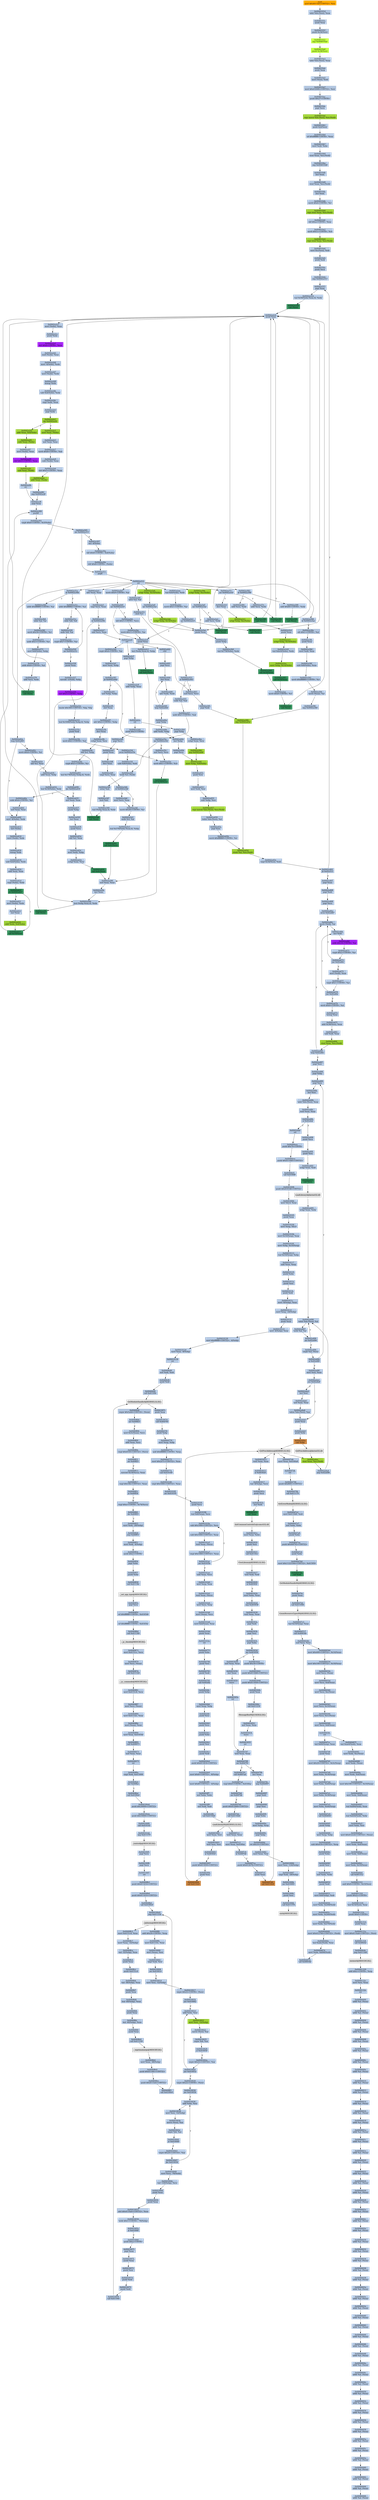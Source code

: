 strict digraph G {
	graph [bgcolor=transparent,
		name=G
	];
	node [color=lightsteelblue,
		fillcolor=lightsteelblue,
		shape=rectangle,
		style=filled
	];
	a0x00401018movl_0x4011b0UINT32_esi	[color=lightgrey,
		fillcolor=orange,
		label="start\nmovl $0x4011b0<UINT32>, %esi"];
	a0x0040101dlodsl_ds_esi__eax	[label="0x0040101d\nlodsl %ds:(%esi), %eax"];
	a0x00401018movl_0x4011b0UINT32_esi -> a0x0040101dlodsl_ds_esi__eax	[color="#000000"];
	a0x0040101epushl_eax	[label="0x0040101e\npushl %eax"];
	a0x0040101dlodsl_ds_esi__eax -> a0x0040101epushl_eax	[color="#000000"];
	a0x0040101fpushl_0x34esi_	[label="0x0040101f\npushl 0x34(%esi)"];
	a0x0040101epushl_eax -> a0x0040101fpushl_0x34esi_	[color="#000000"];
	a0x00401022jmp_0x004010a0	[color=olivedrab1,
		fillcolor=olivedrab1,
		label="0x00401022\njmp 0x004010a0"];
	a0x0040101fpushl_0x34esi_ -> a0x00401022jmp_0x004010a0	[color="#000000"];
	a0x004010a0pushl_0x38esi_	[color=olivedrab1,
		fillcolor=olivedrab1,
		label="0x004010a0\npushl 0x38(%esi)"];
	a0x00401022jmp_0x004010a0 -> a0x004010a0pushl_0x38esi_	[color="#000000"];
	a0x004010a3lodsl_ds_esi__eax	[label="0x004010a3\nlodsl %ds:(%esi), %eax"];
	a0x004010a0pushl_0x38esi_ -> a0x004010a3lodsl_ds_esi__eax	[color="#000000"];
	a0x004010a4pushl_eax	[label="0x004010a4\npushl %eax"];
	a0x004010a3lodsl_ds_esi__eax -> a0x004010a4pushl_eax	[color="#000000"];
	a0x004010a5movl_esi__edi	[label="0x004010a5\nmovl (%esi), %edi"];
	a0x004010a4pushl_eax -> a0x004010a5movl_esi__edi	[color="#000000"];
	a0x004010a7movl_0x4320f0UINT32_esi	[label="0x004010a7\nmovl $0x4320f0<UINT32>, %esi"];
	a0x004010a5movl_esi__edi -> a0x004010a7movl_0x4320f0UINT32_esi	[color="#000000"];
	a0x004010acpushl_0x27UINT8	[label="0x004010ac\npushl $0x27<UINT8>"];
	a0x004010a7movl_0x4320f0UINT32_esi -> a0x004010acpushl_0x27UINT8	[color="#000000"];
	a0x004010aepopl_ecx	[label="0x004010ae\npopl %ecx"];
	a0x004010acpushl_0x27UINT8 -> a0x004010aepopl_ecx	[color="#000000"];
	a0x004010afrepz_movsl_ds_esi__es_edi_	[color=yellowgreen,
		fillcolor=yellowgreen,
		label="0x004010af\nrepz movsl %ds:(%esi), %es:(%edi)"];
	a0x004010aepopl_ecx -> a0x004010afrepz_movsl_ds_esi__es_edi_	[color="#000000"];
	a0x004010b1pushl_0x4esi_	[label="0x004010b1\npushl 0x4(%esi)"];
	a0x004010afrepz_movsl_ds_esi__es_edi_ -> a0x004010b1pushl_0x4esi_	[color="#000000"];
	a0x004010b4orl_0xffffffffUINT8_eax	[label="0x004010b4\norl $0xffffffff<UINT8>, %eax"];
	a0x004010b1pushl_0x4esi_ -> a0x004010b4orl_0xffffffffUINT8_eax	[color="#000000"];
	a0x004010b7movl_edi_ebx	[label="0x004010b7\nmovl %edi, %ebx"];
	a0x004010b4orl_0xffffffffUINT8_eax -> a0x004010b7movl_edi_ebx	[color="#000000"];
	a0x004010b9stosl_eax_es_edi_	[label="0x004010b9\nstosl %eax, %es:(%edi)"];
	a0x004010b7movl_edi_ebx -> a0x004010b9stosl_eax_es_edi_	[color="#000000"];
	a0x004010bajmp_0x004010d8	[label="0x004010ba\njmp 0x004010d8"];
	a0x004010b9stosl_eax_es_edi_ -> a0x004010bajmp_0x004010d8	[color="#000000"];
	a0x004010d8incl_eax	[label="0x004010d8\nincl %eax"];
	a0x004010bajmp_0x004010d8 -> a0x004010d8incl_eax	[color="#000000"];
	a0x004010d9stosl_eax_es_edi_	[label="0x004010d9\nstosl %eax, %es:(%edi)"];
	a0x004010d8incl_eax -> a0x004010d9stosl_eax_es_edi_	[color="#000000"];
	a0x004010daincl_eax	[label="0x004010da\nincl %eax"];
	a0x004010d9stosl_eax_es_edi_ -> a0x004010daincl_eax	[color="#000000"];
	a0x004010dbmovb_0x4UINT8_cl	[label="0x004010db\nmovb $0x4<UINT8>, %cl"];
	a0x004010daincl_eax -> a0x004010dbmovb_0x4UINT8_cl	[color="#000000"];
	a0x004010ddrepz_stosl_eax_es_edi_	[color=yellowgreen,
		fillcolor=yellowgreen,
		label="0x004010dd\nrepz stosl %eax, %es:(%edi)"];
	a0x004010dbmovb_0x4UINT8_cl -> a0x004010ddrepz_stosl_eax_es_edi_	[color="#000000"];
	a0x004010dfshll_0xaUINT8_eax	[label="0x004010df\nshll $0xa<UINT8>, %eax"];
	a0x004010ddrepz_stosl_eax_es_edi_ -> a0x004010dfshll_0xaUINT8_eax	[color="#000000"];
	a0x004010e2movb_0x1cUINT8_ch	[label="0x004010e2\nmovb $0x1c<UINT8>, %ch"];
	a0x004010dfshll_0xaUINT8_eax -> a0x004010e2movb_0x1cUINT8_ch	[color="#000000"];
	a0x004010e4repz_stosl_eax_es_edi_	[color=yellowgreen,
		fillcolor=yellowgreen,
		label="0x004010e4\nrepz stosl %eax, %es:(%edi)"];
	a0x004010e2movb_0x1cUINT8_ch -> a0x004010e4repz_stosl_eax_es_edi_	[color="#000000"];
	a0x004010e6movl_0xcesi__edi	[label="0x004010e6\nmovl 0xc(%esi), %edi"];
	a0x004010e4repz_stosl_eax_es_edi_ -> a0x004010e6movl_0xcesi__edi	[color="#000000"];
	a0x004010e9pushl_edi	[label="0x004010e9\npushl %edi"];
	a0x004010e6movl_0xcesi__edi -> a0x004010e9pushl_edi	[color="#000000"];
	a0x004010eapushl_ecx	[label="0x004010ea\npushl %ecx"];
	a0x004010e9pushl_edi -> a0x004010eapushl_ecx	[color="#000000"];
	a0x004010ebjmp_0x0042a313	[label="0x004010eb\njmp 0x0042a313"];
	a0x004010eapushl_ecx -> a0x004010ebjmp_0x0042a313	[color="#000000"];
	a0x0042a313popl_eax	[label="0x0042a313\npopl %eax"];
	a0x004010ebjmp_0x0042a313 -> a0x0042a313popl_eax	[color="#000000"];
	a0x0042a314leal_0x58ebxeax4__edx	[label="0x0042a314\nleal 0x58(%ebx,%eax,4), %edx"];
	a0x0042a313popl_eax -> a0x0042a314leal_0x58ebxeax4__edx	[color="#000000"];
	a0x0042a318call_esi_	[color=seagreen,
		fillcolor=seagreen,
		label="0x0042a318\ncall (%esi)"];
	a0x0042a314leal_0x58ebxeax4__edx -> a0x0042a318call_esi_	[color="#000000"];
	a0x0042a2cbpushl_eax	[label="0x0042a2cb\npushl %eax"];
	a0x0042a318call_esi_ -> a0x0042a2cbpushl_eax	[color="#000000"];
	a0x0042a2ccmovl_ebx__eax	[label="0x0042a2cc\nmovl (%ebx), %eax"];
	a0x0042a2cbpushl_eax -> a0x0042a2ccmovl_ebx__eax	[color="#000000"];
	a0x0042a2cepushl_edx	[label="0x0042a2ce\npushl %edx"];
	a0x0042a2ccmovl_ebx__eax -> a0x0042a2cepushl_edx	[color="#000000"];
	a0x0042a2cfshrl_0xbUINT8_eax	[color=purple,
		fillcolor=purple,
		label="0x0042a2cf\nshrl $0xb<UINT8>, %eax"];
	a0x0042a2cepushl_edx -> a0x0042a2cfshrl_0xbUINT8_eax	[color="#000000"];
	a0x0042a2d2mull_edx__eax	[label="0x0042a2d2\nmull (%edx), %eax"];
	a0x0042a2cfshrl_0xbUINT8_eax -> a0x0042a2d2mull_edx__eax	[color="#000000"];
	a0x0042a2d4movl__4ebx__edx	[label="0x0042a2d4\nmovl -4(%ebx), %edx"];
	a0x0042a2d2mull_edx__eax -> a0x0042a2d4movl__4ebx__edx	[color="#000000"];
	a0x0042a2d7movl_edx__edx	[label="0x0042a2d7\nmovl (%edx), %edx"];
	a0x0042a2d4movl__4ebx__edx -> a0x0042a2d7movl_edx__edx	[color="#000000"];
	a0x0042a2d9bswap_edx	[label="0x0042a2d9\nbswap %edx"];
	a0x0042a2d7movl_edx__edx -> a0x0042a2d9bswap_edx	[color="#000000"];
	a0x0042a2dbsubl_0x4ebx__edx	[label="0x0042a2db\nsubl 0x4(%ebx), %edx"];
	a0x0042a2d9bswap_edx -> a0x0042a2dbsubl_0x4ebx__edx	[color="#000000"];
	a0x0042a2decmpl_edx_eax	[label="0x0042a2de\ncmpl %edx, %eax"];
	a0x0042a2dbsubl_0x4ebx__edx -> a0x0042a2decmpl_edx_eax	[color="#000000"];
	a0x0042a2e0popl_edx	[label="0x0042a2e0\npopl %edx"];
	a0x0042a2decmpl_edx_eax -> a0x0042a2e0popl_edx	[color="#000000"];
	a0x0042a2e1jbe_0x0042a2f2	[color=yellowgreen,
		fillcolor=yellowgreen,
		label="0x0042a2e1\njbe 0x0042a2f2"];
	a0x0042a2e0popl_edx -> a0x0042a2e1jbe_0x0042a2f2	[color="#000000"];
	a0x0042a2e3movl_eax_ebx_	[color=yellowgreen,
		fillcolor=yellowgreen,
		label="0x0042a2e3\nmovl %eax, (%ebx)"];
	a0x0042a2e1jbe_0x0042a2f2 -> a0x0042a2e3movl_eax_ebx_	[color="#000000",
		label=F];
	a0x0042a2f2addl_eax_0x4ebx_	[color=yellowgreen,
		fillcolor=yellowgreen,
		label="0x0042a2f2\naddl %eax, 0x4(%ebx)"];
	a0x0042a2e1jbe_0x0042a2f2 -> a0x0042a2f2addl_eax_0x4ebx_	[color="#000000",
		label=T];
	a0x0042a2e5xorl_eax_eax	[label="0x0042a2e5\nxorl %eax, %eax"];
	a0x0042a2e3movl_eax_ebx_ -> a0x0042a2e5xorl_eax_eax	[color="#000000"];
	a0x0042a2e7movb_0x8UINT8_ah	[label="0x0042a2e7\nmovb $0x8<UINT8>, %ah"];
	a0x0042a2e5xorl_eax_eax -> a0x0042a2e7movb_0x8UINT8_ah	[color="#000000"];
	a0x0042a2e9subl_edx__eax	[label="0x0042a2e9\nsubl (%edx), %eax"];
	a0x0042a2e7movb_0x8UINT8_ah -> a0x0042a2e9subl_edx__eax	[color="#000000"];
	a0x0042a2ebshrl_0x5UINT8_eax	[label="0x0042a2eb\nshrl $0x5<UINT8>, %eax"];
	a0x0042a2e9subl_edx__eax -> a0x0042a2ebshrl_0x5UINT8_eax	[color="#000000"];
	a0x0042a2eeaddl_eax_edx_	[color=yellowgreen,
		fillcolor=yellowgreen,
		label="0x0042a2ee\naddl %eax, (%edx)"];
	a0x0042a2ebshrl_0x5UINT8_eax -> a0x0042a2eeaddl_eax_edx_	[color="#000000"];
	a0x0042a2f0jmp_0x0042a2ff	[label="0x0042a2f0\njmp 0x0042a2ff"];
	a0x0042a2eeaddl_eax_edx_ -> a0x0042a2f0jmp_0x0042a2ff	[color="#000000"];
	a0x0042a2ffpopl_eax	[label="0x0042a2ff\npopl %eax"];
	a0x0042a2f0jmp_0x0042a2ff -> a0x0042a2ffpopl_eax	[color="#000000"];
	a0x0042a300pushfl_	[label="0x0042a300\npushfl "];
	a0x0042a2ffpopl_eax -> a0x0042a300pushfl_	[color="#000000"];
	a0x0042a301cmpb_0x0UINT8_0x3ebx_	[label="0x0042a301\ncmpb $0x0<UINT8>, 0x3(%ebx)"];
	a0x0042a300pushfl_ -> a0x0042a301cmpb_0x0UINT8_0x3ebx_	[color="#000000"];
	a0x0042a305jne_0x0042a311	[label="0x0042a305\njne 0x0042a311"];
	a0x0042a301cmpb_0x0UINT8_0x3ebx_ -> a0x0042a305jne_0x0042a311	[color="#000000"];
	a0x0042a311popfl_	[label="0x0042a311\npopfl "];
	a0x0042a305jne_0x0042a311 -> a0x0042a311popfl_	[color="#000000",
		label=T];
	a0x0042a307incl__4ebx_	[label="0x0042a307\nincl -4(%ebx)"];
	a0x0042a305jne_0x0042a311 -> a0x0042a307incl__4ebx_	[color="#000000",
		label=F];
	a0x0042a312ret	[label="0x0042a312\nret"];
	a0x0042a311popfl_ -> a0x0042a312ret	[color="#000000"];
	a0x0042a31ajb_0x0042a36b	[label="0x0042a31a\njb 0x0042a36b"];
	a0x0042a312ret -> a0x0042a31ajb_0x0042a36b	[color="#000000"];
	a0x0042a2a1adcl_eax_eax	[label="0x0042a2a1\nadcl %eax, %eax"];
	a0x0042a312ret -> a0x0042a2a1adcl_eax_eax	[color="#000000"];
	a0x0042a37cjae_0x0042a3c0	[label="0x0042a37c\njae 0x0042a3c0"];
	a0x0042a312ret -> a0x0042a37cjae_0x0042a3c0	[color="#000000"];
	a0x0042a382jb_0x0042a398	[label="0x0042a382\njb 0x0042a398"];
	a0x0042a312ret -> a0x0042a382jb_0x0042a398	[color="#000000"];
	a0x0042a388jb_0x0042a3ae	[label="0x0042a388\njb 0x0042a3ae"];
	a0x0042a312ret -> a0x0042a388jb_0x0042a3ae	[color="#000000"];
	a0x0042a2aeleal_0x4edx__edx	[label="0x0042a2ae\nleal 0x4(%edx), %edx"];
	a0x0042a312ret -> a0x0042a2aeleal_0x4edx__edx	[color="#000000"];
	a0x0042a34fadcb_al_al	[label="0x0042a34f\nadcb %al, %al"];
	a0x0042a312ret -> a0x0042a34fadcb_al_al	[color="#000000"];
	a0x0042a42aloop_0x42a40f	[label="0x0042a42a\nloop 0x42a40f"];
	a0x0042a312ret -> a0x0042a42aloop_0x42a40f	[color="#000000"];
	a0x0042a39dxchgl_ebp_0xcebx_	[color=yellowgreen,
		fillcolor=yellowgreen,
		label="0x0042a39d\nxchgl %ebp, 0xc(%ebx)"];
	a0x0042a312ret -> a0x0042a39dxchgl_ebp_0xcebx_	[color="#000000"];
	a0x0042a3a6xchgl_ebp_0x10ebx_	[color=yellowgreen,
		fillcolor=yellowgreen,
		label="0x0042a3a6\nxchgl %ebp, 0x10(%ebx)"];
	a0x0042a312ret -> a0x0042a3a6xchgl_ebp_0x10ebx_	[color="#000000"];
	a0x0042a2b7movb_0x9UINT8_al	[label="0x0042a2b7\nmovb $0x9<UINT8>, %al"];
	a0x0042a312ret -> a0x0042a2b7movb_0x9UINT8_al	[color="#000000"];
	a0x0042a31caddb_0xfffffffdUINT8_al	[label="0x0042a31c\naddb $0xfffffffd<UINT8>, %al"];
	a0x0042a31ajb_0x0042a36b -> a0x0042a31caddb_0xfffffffdUINT8_al	[color="#000000",
		label=F];
	a0x0042a36baddb_0xfffffff9UINT8_al	[label="0x0042a36b\naddb $0xfffffff9<UINT8>, %al"];
	a0x0042a31ajb_0x0042a36b -> a0x0042a36baddb_0xfffffff9UINT8_al	[color="#000000",
		label=T];
	a0x0042a31esbbb_dl_dl	[label="0x0042a31e\nsbbb %dl, %dl"];
	a0x0042a31caddb_0xfffffffdUINT8_al -> a0x0042a31esbbb_dl_dl	[color="#000000"];
	a0x0042a320andb_dl_al	[label="0x0042a320\nandb %dl, %al"];
	a0x0042a31esbbb_dl_dl -> a0x0042a320andb_dl_al	[color="#000000"];
	a0x0042a322cmpb_0x7UINT8_al	[label="0x0042a322\ncmpb $0x7<UINT8>, %al"];
	a0x0042a320andb_dl_al -> a0x0042a322cmpb_0x7UINT8_al	[color="#000000"];
	a0x0042a324jae_0x0042a31c	[label="0x0042a324\njae 0x0042a31c"];
	a0x0042a322cmpb_0x7UINT8_al -> a0x0042a324jae_0x0042a31c	[color="#000000"];
	a0x0042a324jae_0x0042a31c -> a0x0042a31caddb_0xfffffffdUINT8_al	[color="#000000",
		label=T];
	a0x0042a326pushl_eax	[label="0x0042a326\npushl %eax"];
	a0x0042a324jae_0x0042a31c -> a0x0042a326pushl_eax	[color="#000000",
		label=F];
	a0x0042a327movzbl__1edi__ebp	[label="0x0042a327\nmovzbl -1(%edi), %ebp"];
	a0x0042a326pushl_eax -> a0x0042a327movzbl__1edi__ebp	[color="#000000"];
	a0x0042a32bshrl_0x5UINT8_ebp	[color=purple,
		fillcolor=purple,
		label="0x0042a32b\nshrl $0x5<UINT8>, %ebp"];
	a0x0042a327movzbl__1edi__ebp -> a0x0042a32bshrl_0x5UINT8_ebp	[color="#000000"];
	a0x0042a32eimulw_0x300UINT16_bp_bp	[label="0x0042a32e\nimulw $0x300<UINT16>, %bp, %bp"];
	a0x0042a32bshrl_0x5UINT8_ebp -> a0x0042a32eimulw_0x300UINT16_bp_bp	[color="#000000"];
	a0x0042a333leal_0x1008ebxebp4__ebp	[label="0x0042a333\nleal 0x1008(%ebx,%ebp,4), %ebp"];
	a0x0042a32eimulw_0x300UINT16_bp_bp -> a0x0042a333leal_0x1008ebxebp4__ebp	[color="#000000"];
	a0x0042a33apushl_edi	[label="0x0042a33a\npushl %edi"];
	a0x0042a333leal_0x1008ebxebp4__ebp -> a0x0042a33apushl_edi	[color="#000000"];
	a0x0042a33bmovb_0x1UINT8_al	[label="0x0042a33b\nmovb $0x1<UINT8>, %al"];
	a0x0042a33apushl_edi -> a0x0042a33bmovb_0x1UINT8_al	[color="#000000"];
	a0x0042a33djecxz_0x0042a35e	[label="0x0042a33d\njecxz 0x0042a35e"];
	a0x0042a33bmovb_0x1UINT8_al -> a0x0042a33djecxz_0x0042a35e	[color="#000000"];
	a0x0042a35emovb_0x1UINT8_ch	[label="0x0042a35e\nmovb $0x1<UINT8>, %ch"];
	a0x0042a33djecxz_0x0042a35e -> a0x0042a35emovb_0x1UINT8_ch	[color="#000000",
		label=T];
	a0x0042a33fsubl_0x8ebx__edi	[label="0x0042a33f\nsubl 0x8(%ebx), %edi"];
	a0x0042a33djecxz_0x0042a35e -> a0x0042a33fsubl_0x8ebx__edi	[color="#000000",
		label=F];
	a0x0042a360call_0x50esi_	[color=seagreen,
		fillcolor=seagreen,
		label="0x0042a360\ncall 0x50(%esi)"];
	a0x0042a35emovb_0x1UINT8_ch -> a0x0042a360call_0x50esi_	[color="#000000"];
	a0x0042a29bleal_ebpeax4__edx	[label="0x0042a29b\nleal (%ebp,%eax,4), %edx"];
	a0x0042a360call_0x50esi_ -> a0x0042a29bleal_ebpeax4__edx	[color="#000000"];
	a0x0042a29fcall_esi_	[color=seagreen,
		fillcolor=seagreen,
		label="0x0042a29f\ncall (%esi)"];
	a0x0042a29bleal_ebpeax4__edx -> a0x0042a29fcall_esi_	[color="#000000"];
	a0x0042a29fcall_esi_ -> a0x0042a2cbpushl_eax	[color="#000000"];
	a0x0042a2a3cmpl_ecx_eax	[label="0x0042a2a3\ncmpl %ecx, %eax"];
	a0x0042a2a1adcl_eax_eax -> a0x0042a2a3cmpl_ecx_eax	[color="#000000"];
	a0x0042a2a5jb_0x0042a29b	[label="0x0042a2a5\njb 0x0042a29b"];
	a0x0042a2a3cmpl_ecx_eax -> a0x0042a2a5jb_0x0042a29b	[color="#000000"];
	a0x0042a2a5jb_0x0042a29b -> a0x0042a29bleal_ebpeax4__edx	[color="#000000",
		label=T];
	a0x0042a2a7subl_ecx_eax	[label="0x0042a2a7\nsubl %ecx, %eax"];
	a0x0042a2a5jb_0x0042a29b -> a0x0042a2a7subl_ecx_eax	[color="#000000",
		label=F];
	a0x0042a2f5subl_eax_ebx_	[color=yellowgreen,
		fillcolor=yellowgreen,
		label="0x0042a2f5\nsubl %eax, (%ebx)"];
	a0x0042a2f2addl_eax_0x4ebx_ -> a0x0042a2f5subl_eax_ebx_	[color="#000000"];
	a0x0042a2f7movl_edx__eax	[label="0x0042a2f7\nmovl (%edx), %eax"];
	a0x0042a2f5subl_eax_ebx_ -> a0x0042a2f7movl_edx__eax	[color="#000000"];
	a0x0042a2f9shrl_0x5UINT8_eax	[color=purple,
		fillcolor=purple,
		label="0x0042a2f9\nshrl $0x5<UINT8>, %eax"];
	a0x0042a2f7movl_edx__eax -> a0x0042a2f9shrl_0x5UINT8_eax	[color="#000000"];
	a0x0042a2fcsubl_eax_edx_	[color=yellowgreen,
		fillcolor=yellowgreen,
		label="0x0042a2fc\nsubl %eax, (%edx)"];
	a0x0042a2f9shrl_0x5UINT8_eax -> a0x0042a2fcsubl_eax_edx_	[color="#000000"];
	a0x0042a2festc_	[label="0x0042a2fe\nstc "];
	a0x0042a2fcsubl_eax_edx_ -> a0x0042a2festc_	[color="#000000"];
	a0x0042a2festc_ -> a0x0042a2ffpopl_eax	[color="#000000"];
	a0x0042a30ashll_0x8UINT8_0x4ebx_	[label="0x0042a30a\nshll $0x8<UINT8>, 0x4(%ebx)"];
	a0x0042a307incl__4ebx_ -> a0x0042a30ashll_0x8UINT8_0x4ebx_	[color="#000000"];
	a0x0042a30eshll_0x8UINT8_ebx_	[label="0x0042a30e\nshll $0x8<UINT8>, (%ebx)"];
	a0x0042a30ashll_0x8UINT8_0x4ebx_ -> a0x0042a30eshll_0x8UINT8_ebx_	[color="#000000"];
	a0x0042a30eshll_0x8UINT8_ebx_ -> a0x0042a311popfl_	[color="#000000"];
	a0x0042a2a9ret	[label="0x0042a2a9\nret"];
	a0x0042a2a7subl_ecx_eax -> a0x0042a2a9ret	[color="#000000"];
	a0x0042a363xorl_ecx_ecx	[label="0x0042a363\nxorl %ecx, %ecx"];
	a0x0042a2a9ret -> a0x0042a363xorl_ecx_ecx	[color="#000000"];
	a0x0042a2c7popl_ebp	[label="0x0042a2c7\npopl %ebp"];
	a0x0042a2a9ret -> a0x0042a2c7popl_ebp	[color="#000000"];
	a0x0042a3edcmpb_0x4UINT8_al	[label="0x0042a3ed\ncmpb $0x4<UINT8>, %al"];
	a0x0042a2a9ret -> a0x0042a3edcmpb_0x4UINT8_al	[color="#000000"];
	a0x0042a442cltd_	[label="0x0042a442\ncltd "];
	a0x0042a2a9ret -> a0x0042a442cltd_	[color="#000000"];
	a0x0042a365popl_edi	[label="0x0042a365\npopl %edi"];
	a0x0042a363xorl_ecx_ecx -> a0x0042a365popl_edi	[color="#000000"];
	a0x0042a366jmp_0x0042a45d	[color=yellowgreen,
		fillcolor=yellowgreen,
		label="0x0042a366\njmp 0x0042a45d"];
	a0x0042a365popl_edi -> a0x0042a366jmp_0x0042a45d	[color="#000000"];
	a0x0042a45dstosb_al_es_edi_	[color=yellowgreen,
		fillcolor=yellowgreen,
		label="0x0042a45d\nstosb %al, %es:(%edi)"];
	a0x0042a366jmp_0x0042a45d -> a0x0042a45dstosb_al_es_edi_	[color="#000000"];
	a0x0042a45ecmpl_0x34esi__edi	[label="0x0042a45e\ncmpl 0x34(%esi), %edi"];
	a0x0042a45dstosb_al_es_edi_ -> a0x0042a45ecmpl_0x34esi__edi	[color="#000000"];
	a0x0042a461jb_0x42a313	[label="0x0042a461\njb 0x42a313"];
	a0x0042a45ecmpl_0x34esi__edi -> a0x0042a461jb_0x42a313	[color="#000000"];
	a0x0042a461jb_0x42a313 -> a0x0042a313popl_eax	[color="#000000",
		label=T];
	a0x0042a467popl_eax	[label="0x0042a467\npopl %eax"];
	a0x0042a461jb_0x42a313 -> a0x0042a467popl_eax	[color="#000000",
		label=F];
	a0x0042a36dsbbb_al_al	[label="0x0042a36d\nsbbb %al, %al"];
	a0x0042a36baddb_0xfffffff9UINT8_al -> a0x0042a36dsbbb_al_al	[color="#000000"];
	a0x0042a36fmovb_0x30UINT8_cl	[label="0x0042a36f\nmovb $0x30<UINT8>, %cl"];
	a0x0042a36dsbbb_al_al -> a0x0042a36fmovb_0x30UINT8_cl	[color="#000000"];
	a0x0042a371andb_0x3UINT8_al	[label="0x0042a371\nandb $0x3<UINT8>, %al"];
	a0x0042a36fmovb_0x30UINT8_cl -> a0x0042a371andb_0x3UINT8_al	[color="#000000"];
	a0x0042a373movl_0x8ebx__ebp	[label="0x0042a373\nmovl 0x8(%ebx), %ebp"];
	a0x0042a371andb_0x3UINT8_al -> a0x0042a373movl_0x8ebx__ebp	[color="#000000"];
	a0x0042a376addb_0x8UINT8_al	[label="0x0042a376\naddb $0x8<UINT8>, %al"];
	a0x0042a373movl_0x8ebx__ebp -> a0x0042a376addb_0x8UINT8_al	[color="#000000"];
	a0x0042a378addl_ecx_edx	[label="0x0042a378\naddl %ecx, %edx"];
	a0x0042a376addb_0x8UINT8_al -> a0x0042a378addl_ecx_edx	[color="#000000"];
	a0x0042a37acall_esi_	[color=seagreen,
		fillcolor=seagreen,
		label="0x0042a37a\ncall (%esi)"];
	a0x0042a378addl_ecx_edx -> a0x0042a37acall_esi_	[color="#000000"];
	a0x0042a37acall_esi_ -> a0x0042a2cbpushl_eax	[color="#000000"];
	a0x0042a37eaddl_ecx_edx	[label="0x0042a37e\naddl %ecx, %edx"];
	a0x0042a37cjae_0x0042a3c0 -> a0x0042a37eaddl_ecx_edx	[color="#000000",
		label=F];
	a0x0042a3c0decl_eax	[label="0x0042a3c0\ndecl %eax"];
	a0x0042a37cjae_0x0042a3c0 -> a0x0042a3c0decl_eax	[color="#000000",
		label=T];
	a0x0042a380call_esi_	[color=seagreen,
		fillcolor=seagreen,
		label="0x0042a380\ncall (%esi)"];
	a0x0042a37eaddl_ecx_edx -> a0x0042a380call_esi_	[color="#000000"];
	a0x0042a380call_esi_ -> a0x0042a2cbpushl_eax	[color="#000000"];
	a0x0042a384addl_ecx_edx	[label="0x0042a384\naddl %ecx, %edx"];
	a0x0042a382jb_0x0042a398 -> a0x0042a384addl_ecx_edx	[color="#000000",
		label=F];
	a0x0042a398addl_0x60UINT8_edx	[label="0x0042a398\naddl $0x60<UINT8>, %edx"];
	a0x0042a382jb_0x0042a398 -> a0x0042a398addl_0x60UINT8_edx	[color="#000000",
		label=T];
	a0x0042a386call_esi_	[color=seagreen,
		fillcolor=seagreen,
		label="0x0042a386\ncall (%esi)"];
	a0x0042a384addl_ecx_edx -> a0x0042a386call_esi_	[color="#000000"];
	a0x0042a386call_esi_ -> a0x0042a2cbpushl_eax	[color="#000000"];
	a0x0042a3aepushl_eax	[label="0x0042a3ae\npushl %eax"];
	a0x0042a388jb_0x0042a3ae -> a0x0042a3aepushl_eax	[color="#000000",
		label=T];
	a0x0042a38aorb_0x1UINT8_al	[label="0x0042a38a\norb $0x1<UINT8>, %al"];
	a0x0042a388jb_0x0042a3ae -> a0x0042a38aorb_0x1UINT8_al	[color="#000000",
		label=F];
	a0x0042a3afpushl_ebp	[label="0x0042a3af\npushl %ebp"];
	a0x0042a3aepushl_eax -> a0x0042a3afpushl_ebp	[color="#000000"];
	a0x0042a3b0leal_0x778ebx__edx	[label="0x0042a3b0\nleal 0x778(%ebx), %edx"];
	a0x0042a3afpushl_ebp -> a0x0042a3b0leal_0x778ebx__edx	[color="#000000"];
	a0x0042a3b6call_0x54esi_	[color=seagreen,
		fillcolor=seagreen,
		label="0x0042a3b6\ncall 0x54(%esi)"];
	a0x0042a3b0leal_0x778ebx__edx -> a0x0042a3b6call_0x54esi_	[color="#000000"];
	a0x0042a2aamovb_0x8UINT8_cl	[label="0x0042a2aa\nmovb $0x8<UINT8>, %cl"];
	a0x0042a3b6call_0x54esi_ -> a0x0042a2aamovb_0x8UINT8_cl	[color="#000000"];
	a0x0042a2accall_esi_	[color=seagreen,
		fillcolor=seagreen,
		label="0x0042a2ac\ncall (%esi)"];
	a0x0042a2aamovb_0x8UINT8_cl -> a0x0042a2accall_esi_	[color="#000000"];
	a0x0042a2accall_esi_ -> a0x0042a2cbpushl_eax	[color="#000000"];
	a0x0042a2b1movb_0x1UINT8_al	[label="0x0042a2b1\nmovb $0x1<UINT8>, %al"];
	a0x0042a2aeleal_0x4edx__edx -> a0x0042a2b1movb_0x1UINT8_al	[color="#000000"];
	a0x0042a2b3jae_0x0042a2c0	[label="0x0042a2b3\njae 0x0042a2c0"];
	a0x0042a2b1movb_0x1UINT8_al -> a0x0042a2b3jae_0x0042a2c0	[color="#000000"];
	a0x0042a2c0pushl_eax	[label="0x0042a2c0\npushl %eax"];
	a0x0042a2b3jae_0x0042a2c0 -> a0x0042a2c0pushl_eax	[color="#000000",
		label=T];
	a0x0042a2b5call_esi_	[color=seagreen,
		fillcolor=seagreen,
		label="0x0042a2b5\ncall (%esi)"];
	a0x0042a2b3jae_0x0042a2c0 -> a0x0042a2b5call_esi_	[color="#000000",
		label=F];
	a0x0042a2c1leal_edxeax4__ebp	[label="0x0042a2c1\nleal (%edx,%eax,4), %ebp"];
	a0x0042a2c0pushl_eax -> a0x0042a2c1leal_edxeax4__ebp	[color="#000000"];
	a0x0042a2c4call_0x4cesi_	[color=seagreen,
		fillcolor=seagreen,
		label="0x0042a2c4\ncall 0x4c(%esi)"];
	a0x0042a2c1leal_edxeax4__ebp -> a0x0042a2c4call_0x4cesi_	[color="#000000"];
	a0x0042a298xorl_eax_eax	[label="0x0042a298\nxorl %eax, %eax"];
	a0x0042a2c4call_0x4cesi_ -> a0x0042a298xorl_eax_eax	[color="#000000"];
	a0x0042a29aincl_eax	[label="0x0042a29a\nincl %eax"];
	a0x0042a298xorl_eax_eax -> a0x0042a29aincl_eax	[color="#000000"];
	a0x0042a29aincl_eax -> a0x0042a29bleal_ebpeax4__edx	[color="#000000"];
	a0x0042a2c8addl_ebp_eax	[label="0x0042a2c8\naddl %ebp, %eax"];
	a0x0042a2c7popl_ebp -> a0x0042a2c8addl_ebp_eax	[color="#000000"];
	a0x0042a2caret	[label="0x0042a2ca\nret"];
	a0x0042a2c8addl_ebp_eax -> a0x0042a2caret	[color="#000000"];
	a0x0042a3b9popl_ebp	[label="0x0042a3b9\npopl %ebp"];
	a0x0042a2caret -> a0x0042a3b9popl_ebp	[color="#000000"];
	a0x0042a3d4pushl_0x3UINT8	[label="0x0042a3d4\npushl $0x3<UINT8>"];
	a0x0042a2caret -> a0x0042a3d4pushl_0x3UINT8	[color="#000000"];
	a0x0042a3baxchgl_eax_ecx	[label="0x0042a3ba\nxchgl %eax, %ecx"];
	a0x0042a3b9popl_ebp -> a0x0042a3baxchgl_eax_ecx	[color="#000000"];
	a0x0042a3bbjmp_0x0042a44f	[color=yellowgreen,
		fillcolor=yellowgreen,
		label="0x0042a3bb\njmp 0x0042a44f"];
	a0x0042a3baxchgl_eax_ecx -> a0x0042a3bbjmp_0x0042a44f	[color="#000000"];
	a0x0042a44fmovl_ebp_0x8ebx_	[color=yellowgreen,
		fillcolor=yellowgreen,
		label="0x0042a44f\nmovl %ebp, 0x8(%ebx)"];
	a0x0042a3bbjmp_0x0042a44f -> a0x0042a44fmovl_ebp_0x8ebx_	[color="#000000"];
	a0x0042a452pushl_esi	[label="0x0042a452\npushl %esi"];
	a0x0042a44fmovl_ebp_0x8ebx_ -> a0x0042a452pushl_esi	[color="#000000"];
	a0x0042a453movl_edi_esi	[label="0x0042a453\nmovl %edi, %esi"];
	a0x0042a452pushl_esi -> a0x0042a453movl_edi_esi	[color="#000000"];
	a0x0042a455subl_ebp_esi	[label="0x0042a455\nsubl %ebp, %esi"];
	a0x0042a453movl_edi_esi -> a0x0042a455subl_ebp_esi	[color="#000000"];
	a0x0042a457repz_movsb_ds_esi__es_edi_	[color=yellowgreen,
		fillcolor=yellowgreen,
		label="0x0042a457\nrepz movsb %ds:(%esi), %es:(%edi)"];
	a0x0042a455subl_ebp_esi -> a0x0042a457repz_movsb_ds_esi__es_edi_	[color="#000000"];
	a0x0042a459lodsb_ds_esi__al	[label="0x0042a459\nlodsb %ds:(%esi), %al"];
	a0x0042a457repz_movsb_ds_esi__es_edi_ -> a0x0042a459lodsb_ds_esi__al	[color="#000000"];
	a0x0042a45apopl_esi	[label="0x0042a45a\npopl %esi"];
	a0x0042a459lodsb_ds_esi__al -> a0x0042a45apopl_esi	[color="#000000"];
	a0x0042a45bmovb_0xffffff80UINT8_cl	[label="0x0042a45b\nmovb $0xffffff80<UINT8>, %cl"];
	a0x0042a45apopl_esi -> a0x0042a45bmovb_0xffffff80UINT8_cl	[color="#000000"];
	a0x0042a45bmovb_0xffffff80UINT8_cl -> a0x0042a45dstosb_al_es_edi_	[color="#000000"];
	a0x0042a342testb_cl_edi_	[label="0x0042a342\ntestb %cl, (%edi)"];
	a0x0042a33fsubl_0x8ebx__edi -> a0x0042a342testb_cl_edi_	[color="#000000"];
	a0x0042a344setne_ah	[label="0x0042a344\nsetne %ah"];
	a0x0042a342testb_cl_edi_ -> a0x0042a344setne_ah	[color="#000000"];
	a0x0042a347incb_ah	[label="0x0042a347\nincb %ah"];
	a0x0042a344setne_ah -> a0x0042a347incb_ah	[color="#000000"];
	a0x0042a349leal_ebpeax4__edx	[label="0x0042a349\nleal (%ebp,%eax,4), %edx"];
	a0x0042a347incb_ah -> a0x0042a349leal_ebpeax4__edx	[color="#000000"];
	a0x0042a34dcall_esi_	[color=seagreen,
		fillcolor=seagreen,
		label="0x0042a34d\ncall (%esi)"];
	a0x0042a349leal_ebpeax4__edx -> a0x0042a34dcall_esi_	[color="#000000"];
	a0x0042a34dcall_esi_ -> a0x0042a2cbpushl_eax	[color="#000000"];
	a0x0042a351shrb_cl	[label="0x0042a351\nshrb %cl"];
	a0x0042a34fadcb_al_al -> a0x0042a351shrb_cl	[color="#000000"];
	a0x0042a353je_0x0042a363	[label="0x0042a353\nje 0x0042a363"];
	a0x0042a351shrb_cl -> a0x0042a353je_0x0042a363	[color="#000000"];
	a0x0042a353je_0x0042a363 -> a0x0042a363xorl_ecx_ecx	[color="#000000",
		label=T];
	a0x0042a355subb_al_ah	[label="0x0042a355\nsubb %al, %ah"];
	a0x0042a353je_0x0042a363 -> a0x0042a355subb_al_ah	[color="#000000",
		label=F];
	a0x0042a357andb_0x1UINT8_ah	[label="0x0042a357\nandb $0x1<UINT8>, %ah"];
	a0x0042a355subb_al_ah -> a0x0042a357andb_0x1UINT8_ah	[color="#000000"];
	a0x0042a35ajne_0x0042a342	[label="0x0042a35a\njne 0x0042a342"];
	a0x0042a357andb_0x1UINT8_ah -> a0x0042a35ajne_0x0042a342	[color="#000000"];
	a0x0042a35ajne_0x0042a342 -> a0x0042a342testb_cl_edi_	[color="#000000",
		label=T];
	a0x0042a35cxorl_ecx_ecx	[label="0x0042a35c\nxorl %ecx, %ecx"];
	a0x0042a35ajne_0x0042a342 -> a0x0042a35cxorl_ecx_ecx	[color="#000000",
		label=F];
	a0x0042a35cxorl_ecx_ecx -> a0x0042a35emovb_0x1UINT8_ch	[color="#000000"];
	a0x0042a3c1xchgl_ebp_0xcebx_	[color=yellowgreen,
		fillcolor=yellowgreen,
		label="0x0042a3c1\nxchgl %ebp, 0xc(%ebx)"];
	a0x0042a3c0decl_eax -> a0x0042a3c1xchgl_ebp_0xcebx_	[color="#000000"];
	a0x0042a3c4pushl_eax	[label="0x0042a3c4\npushl %eax"];
	a0x0042a3c1xchgl_ebp_0xcebx_ -> a0x0042a3c4pushl_eax	[color="#000000"];
	a0x0042a3c5xchgl_ebp_0x10ebx_	[color=yellowgreen,
		fillcolor=yellowgreen,
		label="0x0042a3c5\nxchgl %ebp, 0x10(%ebx)"];
	a0x0042a3c4pushl_eax -> a0x0042a3c5xchgl_ebp_0x10ebx_	[color="#000000"];
	a0x0042a3c8leal_0xbc0ebx__edx	[label="0x0042a3c8\nleal 0xbc0(%ebx), %edx"];
	a0x0042a3c5xchgl_ebp_0x10ebx_ -> a0x0042a3c8leal_0xbc0ebx__edx	[color="#000000"];
	a0x0042a3cemovl_ebp_0x14ebx_	[color=yellowgreen,
		fillcolor=yellowgreen,
		label="0x0042a3ce\nmovl %ebp, 0x14(%ebx)"];
	a0x0042a3c8leal_0xbc0ebx__edx -> a0x0042a3cemovl_ebp_0x14ebx_	[color="#000000"];
	a0x0042a3d1call_0x54esi_	[color=seagreen,
		fillcolor=seagreen,
		label="0x0042a3d1\ncall 0x54(%esi)"];
	a0x0042a3cemovl_ebp_0x14ebx_ -> a0x0042a3d1call_0x54esi_	[color="#000000"];
	a0x0042a3d1call_0x54esi_ -> a0x0042a2aamovb_0x8UINT8_cl	[color="#000000"];
	a0x0042a3d6popl_ecx	[label="0x0042a3d6\npopl %ecx"];
	a0x0042a3d4pushl_0x3UINT8 -> a0x0042a3d6popl_ecx	[color="#000000"];
	a0x0042a3d7pushl_eax	[label="0x0042a3d7\npushl %eax"];
	a0x0042a3d6popl_ecx -> a0x0042a3d7pushl_eax	[color="#000000"];
	a0x0042a3d8decl_eax	[label="0x0042a3d8\ndecl %eax"];
	a0x0042a3d7pushl_eax -> a0x0042a3d8decl_eax	[color="#000000"];
	a0x0042a3d9cmpl_ecx_eax	[label="0x0042a3d9\ncmpl %ecx, %eax"];
	a0x0042a3d8decl_eax -> a0x0042a3d9cmpl_ecx_eax	[color="#000000"];
	a0x0042a3dbjb_0x0042a3df	[label="0x0042a3db\njb 0x0042a3df"];
	a0x0042a3d9cmpl_ecx_eax -> a0x0042a3dbjb_0x0042a3df	[color="#000000"];
	a0x0042a3dfmovb_0x40UINT8_cl	[label="0x0042a3df\nmovb $0x40<UINT8>, %cl"];
	a0x0042a3dbjb_0x0042a3df -> a0x0042a3dfmovb_0x40UINT8_cl	[color="#000000",
		label=T];
	a0x0042a3ddmovl_ecx_eax	[label="0x0042a3dd\nmovl %ecx, %eax"];
	a0x0042a3dbjb_0x0042a3df -> a0x0042a3ddmovl_ecx_eax	[color="#000000",
		label=F];
	a0x0042a3e1mulb_cl_al	[label="0x0042a3e1\nmulb %cl, %al"];
	a0x0042a3dfmovb_0x40UINT8_cl -> a0x0042a3e1mulb_cl_al	[color="#000000"];
	a0x0042a3e3leal_0x378ebxeax4__ebp	[label="0x0042a3e3\nleal 0x378(%ebx,%eax,4), %ebp"];
	a0x0042a3e1mulb_cl_al -> a0x0042a3e3leal_0x378ebxeax4__ebp	[color="#000000"];
	a0x0042a3eacall_0x4cesi_	[color=seagreen,
		fillcolor=seagreen,
		label="0x0042a3ea\ncall 0x4c(%esi)"];
	a0x0042a3e3leal_0x378ebxeax4__ebp -> a0x0042a3eacall_0x4cesi_	[color="#000000"];
	a0x0042a3eacall_0x4cesi_ -> a0x0042a298xorl_eax_eax	[color="#000000"];
	a0x0042a3efmovl_eax_ebp	[label="0x0042a3ef\nmovl %eax, %ebp"];
	a0x0042a3edcmpb_0x4UINT8_al -> a0x0042a3efmovl_eax_ebp	[color="#000000"];
	a0x0042a3f1jb_0x0042a44d	[label="0x0042a3f1\njb 0x0042a44d"];
	a0x0042a3efmovl_eax_ebp -> a0x0042a3f1jb_0x0042a44d	[color="#000000"];
	a0x0042a3f3xorl_ebp_ebp	[label="0x0042a3f3\nxorl %ebp, %ebp"];
	a0x0042a3f1jb_0x0042a44d -> a0x0042a3f3xorl_ebp_ebp	[color="#000000",
		label=F];
	a0x0042a44dincl_ebp	[label="0x0042a44d\nincl %ebp"];
	a0x0042a3f1jb_0x0042a44d -> a0x0042a44dincl_ebp	[color="#000000",
		label=T];
	a0x0042a3f5shrl_eax	[label="0x0042a3f5\nshrl %eax"];
	a0x0042a3f3xorl_ebp_ebp -> a0x0042a3f5shrl_eax	[color="#000000"];
	a0x0042a3f7adcl_0x2UINT8_ebp	[label="0x0042a3f7\nadcl $0x2<UINT8>, %ebp"];
	a0x0042a3f5shrl_eax -> a0x0042a3f7adcl_0x2UINT8_ebp	[color="#000000"];
	a0x0042a3fadecl_eax	[label="0x0042a3fa\ndecl %eax"];
	a0x0042a3f7adcl_0x2UINT8_ebp -> a0x0042a3fadecl_eax	[color="#000000"];
	a0x0042a3fbxchgl_eax_ecx	[label="0x0042a3fb\nxchgl %eax, %ecx"];
	a0x0042a3fadecl_eax -> a0x0042a3fbxchgl_eax_ecx	[color="#000000"];
	a0x0042a3fcshll_cl_ebp	[label="0x0042a3fc\nshll %cl, %ebp"];
	a0x0042a3fbxchgl_eax_ecx -> a0x0042a3fcshll_cl_ebp	[color="#000000"];
	a0x0042a3fecmpb_0x5UINT8_cl	[label="0x0042a3fe\ncmpb $0x5<UINT8>, %cl"];
	a0x0042a3fcshll_cl_ebp -> a0x0042a3fecmpb_0x5UINT8_cl	[color="#000000"];
	a0x0042a401leal_0x178ebxebp4__edx	[label="0x0042a401\nleal 0x178(%ebx,%ebp,4), %edx"];
	a0x0042a3fecmpb_0x5UINT8_cl -> a0x0042a401leal_0x178ebxebp4__edx	[color="#000000"];
	a0x0042a408jbe_0x0042a435	[label="0x0042a408\njbe 0x0042a435"];
	a0x0042a401leal_0x178ebxebp4__edx -> a0x0042a408jbe_0x0042a435	[color="#000000"];
	a0x0042a435xorl_eax_eax	[label="0x0042a435\nxorl %eax, %eax"];
	a0x0042a408jbe_0x0042a435 -> a0x0042a435xorl_eax_eax	[color="#000000",
		label=T];
	a0x0042a40asubb_0x4UINT8_cl	[label="0x0042a40a\nsubb $0x4<UINT8>, %cl"];
	a0x0042a408jbe_0x0042a435 -> a0x0042a40asubb_0x4UINT8_cl	[color="#000000",
		label=F];
	a0x0042a437pushl_ebp	[label="0x0042a437\npushl %ebp"];
	a0x0042a435xorl_eax_eax -> a0x0042a437pushl_ebp	[color="#000000"];
	a0x0042a438incl_eax	[label="0x0042a438\nincl %eax"];
	a0x0042a437pushl_ebp -> a0x0042a438incl_eax	[color="#000000"];
	a0x0042a439pushl_ecx	[label="0x0042a439\npushl %ecx"];
	a0x0042a438incl_eax -> a0x0042a439pushl_ecx	[color="#000000"];
	a0x0042a43ashll_cl_eax	[label="0x0042a43a\nshll %cl, %eax"];
	a0x0042a439pushl_ecx -> a0x0042a43ashll_cl_eax	[color="#000000"];
	a0x0042a43cmovl_edx_ebp	[label="0x0042a43c\nmovl %edx, %ebp"];
	a0x0042a43ashll_cl_eax -> a0x0042a43cmovl_edx_ebp	[color="#000000"];
	a0x0042a43exchgl_eax_ecx	[label="0x0042a43e\nxchgl %eax, %ecx"];
	a0x0042a43cmovl_edx_ebp -> a0x0042a43exchgl_eax_ecx	[color="#000000"];
	a0x0042a43fcall_0x4cesi_	[color=seagreen,
		fillcolor=seagreen,
		label="0x0042a43f\ncall 0x4c(%esi)"];
	a0x0042a43exchgl_eax_ecx -> a0x0042a43fcall_0x4cesi_	[color="#000000"];
	a0x0042a43fcall_0x4cesi_ -> a0x0042a298xorl_eax_eax	[color="#000000"];
	a0x0042a443popl_ecx	[label="0x0042a443\npopl %ecx"];
	a0x0042a442cltd_ -> a0x0042a443popl_ecx	[color="#000000"];
	a0x0042a444shrl_eax	[label="0x0042a444\nshrl %eax"];
	a0x0042a443popl_ecx -> a0x0042a444shrl_eax	[color="#000000"];
	a0x0042a446adcl_edx_edx	[label="0x0042a446\nadcl %edx, %edx"];
	a0x0042a444shrl_eax -> a0x0042a446adcl_edx_edx	[color="#000000"];
	a0x0042a448loop_0x42a444	[label="0x0042a448\nloop 0x42a444"];
	a0x0042a446adcl_edx_edx -> a0x0042a448loop_0x42a444	[color="#000000"];
	a0x0042a448loop_0x42a444 -> a0x0042a444shrl_eax	[color="#000000",
		label=T];
	a0x0042a44apopl_ebp	[label="0x0042a44a\npopl %ebp"];
	a0x0042a448loop_0x42a444 -> a0x0042a44apopl_ebp	[color="#000000",
		label=F];
	a0x0042a44baddl_edx_ebp	[label="0x0042a44b\naddl %edx, %ebp"];
	a0x0042a44apopl_ebp -> a0x0042a44baddl_edx_ebp	[color="#000000"];
	a0x0042a44baddl_edx_ebp -> a0x0042a44dincl_ebp	[color="#000000"];
	a0x0042a44epopl_ecx	[label="0x0042a44e\npopl %ecx"];
	a0x0042a44dincl_ebp -> a0x0042a44epopl_ecx	[color="#000000"];
	a0x0042a44epopl_ecx -> a0x0042a44fmovl_ebp_0x8ebx_	[color="#000000"];
	a0x0042a38cpushl_eax	[label="0x0042a38c\npushl %eax"];
	a0x0042a38aorb_0x1UINT8_al -> a0x0042a38cpushl_eax	[color="#000000"];
	a0x0042a38dmovl_edi_eax	[label="0x0042a38d\nmovl %edi, %eax"];
	a0x0042a38cpushl_eax -> a0x0042a38dmovl_edi_eax	[color="#000000"];
	a0x0042a38fsubl_0x8ebx__eax	[label="0x0042a38f\nsubl 0x8(%ebx), %eax"];
	a0x0042a38dmovl_edi_eax -> a0x0042a38fsubl_0x8ebx__eax	[color="#000000"];
	a0x0042a392movb_0xffffff80UINT8_cl	[label="0x0042a392\nmovb $0xffffff80<UINT8>, %cl"];
	a0x0042a38fsubl_0x8ebx__eax -> a0x0042a392movb_0xffffff80UINT8_cl	[color="#000000"];
	a0x0042a394movb_eax__al	[label="0x0042a394\nmovb (%eax), %al"];
	a0x0042a392movb_0xffffff80UINT8_cl -> a0x0042a394movb_eax__al	[color="#000000"];
	a0x0042a396jmp_0x0042a366	[label="0x0042a396\njmp 0x0042a366"];
	a0x0042a394movb_eax__al -> a0x0042a396jmp_0x0042a366	[color="#000000"];
	a0x0042a396jmp_0x0042a366 -> a0x0042a366jmp_0x0042a45d	[color="#000000"];
	a0x0042a3ddmovl_ecx_eax -> a0x0042a3dfmovb_0x40UINT8_cl	[color="#000000"];
	a0x0042a40dxorl_eax_eax	[label="0x0042a40d\nxorl %eax, %eax"];
	a0x0042a40asubb_0x4UINT8_cl -> a0x0042a40dxorl_eax_eax	[color="#000000"];
	a0x0042a40fmovl__4ebx__edx	[label="0x0042a40f\nmovl -4(%ebx), %edx"];
	a0x0042a40dxorl_eax_eax -> a0x0042a40fmovl__4ebx__edx	[color="#000000"];
	a0x0042a412shrl_ebx_	[label="0x0042a412\nshrl (%ebx)"];
	a0x0042a40fmovl__4ebx__edx -> a0x0042a412shrl_ebx_	[color="#000000"];
	a0x0042a414movl_edx__edx	[label="0x0042a414\nmovl (%edx), %edx"];
	a0x0042a412shrl_ebx_ -> a0x0042a414movl_edx__edx	[color="#000000"];
	a0x0042a416bswap_edx	[label="0x0042a416\nbswap %edx"];
	a0x0042a414movl_edx__edx -> a0x0042a416bswap_edx	[color="#000000"];
	a0x0042a418subl_0x4ebx__edx	[label="0x0042a418\nsubl 0x4(%ebx), %edx"];
	a0x0042a416bswap_edx -> a0x0042a418subl_0x4ebx__edx	[color="#000000"];
	a0x0042a41baddl_eax_eax	[label="0x0042a41b\naddl %eax, %eax"];
	a0x0042a418subl_0x4ebx__edx -> a0x0042a41baddl_eax_eax	[color="#000000"];
	a0x0042a41dcmpl_ebx__edx	[label="0x0042a41d\ncmpl (%ebx), %edx"];
	a0x0042a41baddl_eax_eax -> a0x0042a41dcmpl_ebx__edx	[color="#000000"];
	a0x0042a41fjb_0x0042a427	[color=seagreen,
		fillcolor=seagreen,
		label="0x0042a41f\njb 0x0042a427"];
	a0x0042a41dcmpl_ebx__edx -> a0x0042a41fjb_0x0042a427	[color="#000000"];
	a0x0042a421movl_ebx__edx	[label="0x0042a421\nmovl (%ebx), %edx"];
	a0x0042a41fjb_0x0042a427 -> a0x0042a421movl_ebx__edx	[color="#000000",
		label=F];
	a0x0042a427call_0x10esi_	[color=seagreen,
		fillcolor=seagreen,
		label="0x0042a427\ncall 0x10(%esi)"];
	a0x0042a41fjb_0x0042a427 -> a0x0042a427call_0x10esi_	[color="#000000",
		label=T];
	a0x0042a423incl_eax	[label="0x0042a423\nincl %eax"];
	a0x0042a421movl_ebx__edx -> a0x0042a423incl_eax	[color="#000000"];
	a0x0042a424addl_edx_0x4ebx_	[color=yellowgreen,
		fillcolor=yellowgreen,
		label="0x0042a424\naddl %edx, 0x4(%ebx)"];
	a0x0042a423incl_eax -> a0x0042a424addl_edx_0x4ebx_	[color="#000000"];
	a0x0042a424addl_edx_0x4ebx_ -> a0x0042a427call_0x10esi_	[color="#000000"];
	a0x0042a427call_0x10esi_ -> a0x0042a300pushfl_	[color="#000000"];
	a0x0042a42aloop_0x42a40f -> a0x0042a40fmovl__4ebx__edx	[color="#000000",
		label=T];
	a0x0042a42cmovb_0x4UINT8_cl	[label="0x0042a42c\nmovb $0x4<UINT8>, %cl"];
	a0x0042a42aloop_0x42a40f -> a0x0042a42cmovb_0x4UINT8_cl	[color="#000000",
		label=F];
	a0x0042a42eshll_cl_eax	[label="0x0042a42e\nshll %cl, %eax"];
	a0x0042a42cmovb_0x4UINT8_cl -> a0x0042a42eshll_cl_eax	[color="#000000"];
	a0x0042a430addl_eax_ebp	[label="0x0042a430\naddl %eax, %ebp"];
	a0x0042a42eshll_cl_eax -> a0x0042a430addl_eax_ebp	[color="#000000"];
	a0x0042a432leal_0x18ebx__edx	[label="0x0042a432\nleal 0x18(%ebx), %edx"];
	a0x0042a430addl_eax_ebp -> a0x0042a432leal_0x18ebx__edx	[color="#000000"];
	a0x0042a432leal_0x18ebx__edx -> a0x0042a435xorl_eax_eax	[color="#000000"];
	a0x0042a39bcall_esi_	[color=seagreen,
		fillcolor=seagreen,
		label="0x0042a39b\ncall (%esi)"];
	a0x0042a398addl_0x60UINT8_edx -> a0x0042a39bcall_esi_	[color="#000000"];
	a0x0042a39bcall_esi_ -> a0x0042a2cbpushl_eax	[color="#000000"];
	a0x0042a3a0jae_0x0042a3ae	[label="0x0042a3a0\njae 0x0042a3ae"];
	a0x0042a39dxchgl_ebp_0xcebx_ -> a0x0042a3a0jae_0x0042a3ae	[color="#000000"];
	a0x0042a3a0jae_0x0042a3ae -> a0x0042a3aepushl_eax	[color="#000000",
		label=T];
	a0x0042a3a2addl_ecx_edx	[label="0x0042a3a2\naddl %ecx, %edx"];
	a0x0042a3a0jae_0x0042a3ae -> a0x0042a3a2addl_ecx_edx	[color="#000000",
		label=F];
	a0x0042a3a4call_esi_	[color=seagreen,
		fillcolor=seagreen,
		label="0x0042a3a4\ncall (%esi)"];
	a0x0042a3a2addl_ecx_edx -> a0x0042a3a4call_esi_	[color="#000000"];
	a0x0042a3a4call_esi_ -> a0x0042a2cbpushl_eax	[color="#000000"];
	a0x0042a3a9jae_0x0042a3ae	[label="0x0042a3a9\njae 0x0042a3ae"];
	a0x0042a3a6xchgl_ebp_0x10ebx_ -> a0x0042a3a9jae_0x0042a3ae	[color="#000000"];
	a0x0042a3a9jae_0x0042a3ae -> a0x0042a3aepushl_eax	[color="#000000",
		label=T];
	a0x0042a3abxchgl_ebp_0x14ebx_	[color=yellowgreen,
		fillcolor=yellowgreen,
		label="0x0042a3ab\nxchgl %ebp, 0x14(%ebx)"];
	a0x0042a3a9jae_0x0042a3ae -> a0x0042a3abxchgl_ebp_0x14ebx_	[color="#000000",
		label=F];
	a0x0042a3abxchgl_ebp_0x14ebx_ -> a0x0042a3aepushl_eax	[color="#000000"];
	a0x0042a2b5call_esi_ -> a0x0042a2cbpushl_eax	[color="#000000"];
	a0x0042a2b9jae_0x0042a2c0	[label="0x0042a2b9\njae 0x0042a2c0"];
	a0x0042a2b7movb_0x9UINT8_al -> a0x0042a2b9jae_0x0042a2c0	[color="#000000"];
	a0x0042a2b9jae_0x0042a2c0 -> a0x0042a2c0pushl_eax	[color="#000000",
		label=T];
	a0x0042a2bbshll_0x5UINT8_ecx	[label="0x0042a2bb\nshll $0x5<UINT8>, %ecx"];
	a0x0042a2b9jae_0x0042a2c0 -> a0x0042a2bbshll_0x5UINT8_ecx	[color="#000000",
		label=F];
	a0x0042a2bemovb_0x11UINT8_al	[label="0x0042a2be\nmovb $0x11<UINT8>, %al"];
	a0x0042a2bbshll_0x5UINT8_ecx -> a0x0042a2bemovb_0x11UINT8_al	[color="#000000"];
	a0x0042a2bemovb_0x11UINT8_al -> a0x0042a2c0pushl_eax	[color="#000000"];
	a0x0042a468popl_edi	[label="0x0042a468\npopl %edi"];
	a0x0042a467popl_eax -> a0x0042a468popl_edi	[color="#000000"];
	a0x0042a469popl_ecx	[label="0x0042a469\npopl %ecx"];
	a0x0042a468popl_edi -> a0x0042a469popl_ecx	[color="#000000"];
	a0x0042a46ajecxz_0x42a487	[label="0x0042a46a\njecxz 0x42a487"];
	a0x0042a469popl_ecx -> a0x0042a46ajecxz_0x42a487	[color="#000000"];
	a0x0042a46cmovb_edi__al	[label="0x0042a46c\nmovb (%edi), %al"];
	a0x0042a46ajecxz_0x42a487 -> a0x0042a46cmovb_edi__al	[color="#000000",
		label=F];
	a0x0042a46eincl_edi	[label="0x0042a46e\nincl %edi"];
	a0x0042a46cmovb_edi__al -> a0x0042a46eincl_edi	[color="#000000"];
	a0x0042a46faddb_0x18UINT8_al	[color=purple,
		fillcolor=purple,
		label="0x0042a46f\naddb $0x18<UINT8>, %al"];
	a0x0042a46eincl_edi -> a0x0042a46faddb_0x18UINT8_al	[color="#000000"];
	a0x0042a471cmpb_0x2UINT8_al	[label="0x0042a471\ncmpb $0x2<UINT8>, %al"];
	a0x0042a46faddb_0x18UINT8_al -> a0x0042a471cmpb_0x2UINT8_al	[color="#000000"];
	a0x0042a473jae_0x42a46c	[label="0x0042a473\njae 0x42a46c"];
	a0x0042a471cmpb_0x2UINT8_al -> a0x0042a473jae_0x42a46c	[color="#000000"];
	a0x0042a473jae_0x42a46c -> a0x0042a46cmovb_edi__al	[color="#000000",
		label=T];
	a0x0042a475movl_edi__eax	[label="0x0042a475\nmovl (%edi), %eax"];
	a0x0042a473jae_0x42a46c -> a0x0042a475movl_edi__eax	[color="#000000",
		label=F];
	a0x0042a477cmpb_0x1UINT8_al	[label="0x0042a477\ncmpb $0x1<UINT8>, %al"];
	a0x0042a475movl_edi__eax -> a0x0042a477cmpb_0x1UINT8_al	[color="#000000"];
	a0x0042a479jne_0x42a46e	[label="0x0042a479\njne 0x42a46e"];
	a0x0042a477cmpb_0x1UINT8_al -> a0x0042a479jne_0x42a46e	[color="#000000"];
	a0x0042a479jne_0x42a46e -> a0x0042a46eincl_edi	[color="#000000",
		label=T];
	a0x0042a47bmovb_0x0UINT8_al	[label="0x0042a47b\nmovb $0x0<UINT8>, %al"];
	a0x0042a479jne_0x42a46e -> a0x0042a47bmovb_0x0UINT8_al	[color="#000000",
		label=F];
	a0x0042a47dbswap_eax	[label="0x0042a47d\nbswap %eax"];
	a0x0042a47bmovb_0x0UINT8_al -> a0x0042a47dbswap_eax	[color="#000000"];
	a0x0042a47faddl_0x38esi__eax	[label="0x0042a47f\naddl 0x38(%esi), %eax"];
	a0x0042a47dbswap_eax -> a0x0042a47faddl_0x38esi__eax	[color="#000000"];
	a0x0042a482subl_edi_eax	[label="0x0042a482\nsubl %edi, %eax"];
	a0x0042a47faddl_0x38esi__eax -> a0x0042a482subl_edi_eax	[color="#000000"];
	a0x0042a484stosl_eax_es_edi_	[color=yellowgreen,
		fillcolor=yellowgreen,
		label="0x0042a484\nstosl %eax, %es:(%edi)"];
	a0x0042a482subl_edi_eax -> a0x0042a484stosl_eax_es_edi_	[color="#000000"];
	a0x0042a485loop_0x42a46c	[label="0x0042a485\nloop 0x42a46c"];
	a0x0042a484stosl_eax_es_edi_ -> a0x0042a485loop_0x42a46c	[color="#000000"];
	a0x0042a485loop_0x42a46c -> a0x0042a46cmovb_edi__al	[color="#000000",
		label=T];
	a0x0042a487popl_esi	[label="0x0042a487\npopl %esi"];
	a0x0042a485loop_0x42a46c -> a0x0042a487popl_esi	[color="#000000",
		label=F];
	a0x0042a488popl_ebp	[label="0x0042a488\npopl %ebp"];
	a0x0042a487popl_esi -> a0x0042a488popl_ebp	[color="#000000"];
	a0x0042a489popl_ecx	[label="0x0042a489\npopl %ecx"];
	a0x0042a488popl_ebp -> a0x0042a489popl_ecx	[color="#000000"];
	a0x0042a48aincl_esi	[label="0x0042a48a\nincl %esi"];
	a0x0042a489popl_ecx -> a0x0042a48aincl_esi	[color="#000000"];
	a0x0042a48blodsl_ds_esi__eax	[label="0x0042a48b\nlodsl %ds:(%esi), %eax"];
	a0x0042a48aincl_esi -> a0x0042a48blodsl_ds_esi__eax	[color="#000000"];
	a0x0042a48ctestl_eax_eax	[label="0x0042a48c\ntestl %eax, %eax"];
	a0x0042a48blodsl_ds_esi__eax -> a0x0042a48ctestl_eax_eax	[color="#000000"];
	a0x0042a48eje_0x42a4af	[label="0x0042a48e\nje 0x42a4af"];
	a0x0042a48ctestl_eax_eax -> a0x0042a48eje_0x42a4af	[color="#000000"];
	a0x0042a490pushl_ecx	[label="0x0042a490\npushl %ecx"];
	a0x0042a48eje_0x42a4af -> a0x0042a490pushl_ecx	[color="#000000",
		label=F];
	a0x0042a4afret	[label="0x0042a4af\nret"];
	a0x0042a48eje_0x42a4af -> a0x0042a4afret	[color="#000000",
		label=T];
	a0x0042a491pushl_esi	[label="0x0042a491\npushl %esi"];
	a0x0042a490pushl_ecx -> a0x0042a491pushl_esi	[color="#000000"];
	a0x0042a492xchgl_eax_edi	[label="0x0042a492\nxchgl %eax, %edi"];
	a0x0042a491pushl_esi -> a0x0042a492xchgl_eax_edi	[color="#000000"];
	a0x0042a493call_ecx	[color=seagreen,
		fillcolor=seagreen,
		label="0x0042a493\ncall %ecx"];
	a0x0042a492xchgl_eax_edi -> a0x0042a493call_ecx	[color="#000000"];
	LoadLibraryA_kernel32_dll	[color=lightgrey,
		fillcolor=lightgrey,
		label="LoadLibraryA@kernel32.dll"];
	a0x0042a493call_ecx -> LoadLibraryA_kernel32_dll	[color="#000000"];
	a0x0042a495xchgl_eax_ebx	[label="0x0042a495\nxchgl %eax, %ebx"];
	LoadLibraryA_kernel32_dll -> a0x0042a495xchgl_eax_ebx	[color="#000000"];
	a0x0042a496lodsb_ds_esi__al	[label="0x0042a496\nlodsb %ds:(%esi), %al"];
	a0x0042a495xchgl_eax_ebx -> a0x0042a496lodsb_ds_esi__al	[color="#000000"];
	a0x0042a497testb_al_al	[label="0x0042a497\ntestb %al, %al"];
	a0x0042a496lodsb_ds_esi__al -> a0x0042a497testb_al_al	[color="#000000"];
	a0x0042a499jne_0x42a496	[label="0x0042a499\njne 0x42a496"];
	a0x0042a497testb_al_al -> a0x0042a499jne_0x42a496	[color="#000000"];
	a0x0042a499jne_0x42a496 -> a0x0042a496lodsb_ds_esi__al	[color="#000000",
		label=T];
	a0x0042a49bcmpb_al_esi_	[label="0x0042a49b\ncmpb %al, (%esi)"];
	a0x0042a499jne_0x42a496 -> a0x0042a49bcmpb_al_esi_	[color="#000000",
		label=F];
	a0x0042a49dje_0x42a489	[label="0x0042a49d\nje 0x42a489"];
	a0x0042a49bcmpb_al_esi_ -> a0x0042a49dje_0x42a489	[color="#000000"];
	a0x0042a49dje_0x42a489 -> a0x0042a489popl_ecx	[color="#000000",
		label=T];
	a0x0042a49fmovl_esi_eax	[label="0x0042a49f\nmovl %esi, %eax"];
	a0x0042a49dje_0x42a489 -> a0x0042a49fmovl_esi_eax	[color="#000000",
		label=F];
	a0x0042a4a1jns_0x42a4a8	[label="0x0042a4a1\njns 0x42a4a8"];
	a0x0042a49fmovl_esi_eax -> a0x0042a4a1jns_0x42a4a8	[color="#000000"];
	a0x0042a4a8pushl_eax	[label="0x0042a4a8\npushl %eax"];
	a0x0042a4a1jns_0x42a4a8 -> a0x0042a4a8pushl_eax	[color="#000000",
		label=T];
	a0x0042a4a3incl_esi	[label="0x0042a4a3\nincl %esi"];
	a0x0042a4a1jns_0x42a4a8 -> a0x0042a4a3incl_esi	[color="#000000",
		label=F];
	a0x0042a4a9pushl_ebx	[label="0x0042a4a9\npushl %ebx"];
	a0x0042a4a8pushl_eax -> a0x0042a4a9pushl_ebx	[color="#000000"];
	a0x0042a4aacall_ebp	[color=peru,
		fillcolor=peru,
		label="0x0042a4aa\ncall %ebp"];
	a0x0042a4a9pushl_ebx -> a0x0042a4aacall_ebp	[color="#000000"];
	GetProcAddress_kernel32_dll	[color=lightgrey,
		fillcolor=lightgrey,
		label="GetProcAddress@kernel32.dll"];
	a0x0042a4aacall_ebp -> GetProcAddress_kernel32_dll	[color="#000000"];
	GetProcAddress_KERNEL32_DLL	[color=lightgrey,
		fillcolor=lightgrey,
		label="GetProcAddress@KERNEL32.DLL"];
	a0x0042a4aacall_ebp -> GetProcAddress_KERNEL32_DLL	[color="#000000"];
	a0x0042a4acstosl_eax_es_edi_	[color=yellowgreen,
		fillcolor=yellowgreen,
		label="0x0042a4ac\nstosl %eax, %es:(%edi)"];
	GetProcAddress_kernel32_dll -> a0x0042a4acstosl_eax_es_edi_	[color="#000000"];
	a0x0042a4adjmp_0x42a496	[label="0x0042a4ad\njmp 0x42a496"];
	a0x0042a4acstosl_eax_es_edi_ -> a0x0042a4adjmp_0x42a496	[color="#000000"];
	a0x0042a4adjmp_0x42a496 -> a0x0042a496lodsb_ds_esi__al	[color="#000000"];
	a0x0042a4a4xorl_eax_eax	[label="0x0042a4a4\nxorl %eax, %eax"];
	a0x0042a4a3incl_esi -> a0x0042a4a4xorl_eax_eax	[color="#000000"];
	a0x0042a4a6lodsw_ds_esi__ax	[label="0x0042a4a6\nlodsw %ds:(%esi), %ax"];
	a0x0042a4a4xorl_eax_eax -> a0x0042a4a6lodsw_ds_esi__ax	[color="#000000"];
	a0x0042a4a6lodsw_ds_esi__ax -> a0x0042a4a8pushl_eax	[color="#000000"];
	GetProcAddress_KERNEL32_DLL -> a0x0042a4acstosl_eax_es_edi_	[color="#000000"];
	a0x00403013testl_eax_eax	[label="0x00403013\ntestl %eax, %eax"];
	GetProcAddress_KERNEL32_DLL -> a0x00403013testl_eax_eax	[color="#000000"];
	a0x0040f7d6movl_eax_0x4160a8	[label="0x0040f7d6\nmovl %eax, 0x4160a8"];
	GetProcAddress_KERNEL32_DLL -> a0x0040f7d6movl_eax_0x4160a8	[color="#000000"];
	a0x0040feeapushl_0x70UINT8	[label="0x0040feea\npushl $0x70<UINT8>"];
	a0x0042a4afret -> a0x0040feeapushl_0x70UINT8	[color="#000000"];
	a0x0040feecpushl_0x411440UINT32	[label="0x0040feec\npushl $0x411440<UINT32>"];
	a0x0040feeapushl_0x70UINT8 -> a0x0040feecpushl_0x411440UINT32	[color="#000000"];
	a0x0040fef1call_0x4100f8	[label="0x0040fef1\ncall 0x4100f8"];
	a0x0040feecpushl_0x411440UINT32 -> a0x0040fef1call_0x4100f8	[color="#000000"];
	a0x004100f8pushl_0x410148UINT32	[label="0x004100f8\npushl $0x410148<UINT32>"];
	a0x0040fef1call_0x4100f8 -> a0x004100f8pushl_0x410148UINT32	[color="#000000"];
	a0x004100fdmovl_fs_0_eax	[label="0x004100fd\nmovl %fs:0, %eax"];
	a0x004100f8pushl_0x410148UINT32 -> a0x004100fdmovl_fs_0_eax	[color="#000000"];
	a0x00410103pushl_eax	[label="0x00410103\npushl %eax"];
	a0x004100fdmovl_fs_0_eax -> a0x00410103pushl_eax	[color="#000000"];
	a0x00410104movl_esp_fs_0	[label="0x00410104\nmovl %esp, %fs:0"];
	a0x00410103pushl_eax -> a0x00410104movl_esp_fs_0	[color="#000000"];
	a0x0041010bmovl_0x10esp__eax	[label="0x0041010b\nmovl 0x10(%esp), %eax"];
	a0x00410104movl_esp_fs_0 -> a0x0041010bmovl_0x10esp__eax	[color="#000000"];
	a0x0041010fmovl_ebp_0x10esp_	[label="0x0041010f\nmovl %ebp, 0x10(%esp)"];
	a0x0041010bmovl_0x10esp__eax -> a0x0041010fmovl_ebp_0x10esp_	[color="#000000"];
	a0x00410113leal_0x10esp__ebp	[label="0x00410113\nleal 0x10(%esp), %ebp"];
	a0x0041010fmovl_ebp_0x10esp_ -> a0x00410113leal_0x10esp__ebp	[color="#000000"];
	a0x00410117subl_eax_esp	[label="0x00410117\nsubl %eax, %esp"];
	a0x00410113leal_0x10esp__ebp -> a0x00410117subl_eax_esp	[color="#000000"];
	a0x00410119pushl_ebx	[label="0x00410119\npushl %ebx"];
	a0x00410117subl_eax_esp -> a0x00410119pushl_ebx	[color="#000000"];
	a0x0041011apushl_esi	[label="0x0041011a\npushl %esi"];
	a0x00410119pushl_ebx -> a0x0041011apushl_esi	[color="#000000"];
	a0x0041011bpushl_edi	[label="0x0041011b\npushl %edi"];
	a0x0041011apushl_esi -> a0x0041011bpushl_edi	[color="#000000"];
	a0x0041011cmovl__8ebp__eax	[label="0x0041011c\nmovl -8(%ebp), %eax"];
	a0x0041011bpushl_edi -> a0x0041011cmovl__8ebp__eax	[color="#000000"];
	a0x0041011fmovl_esp__24ebp_	[label="0x0041011f\nmovl %esp, -24(%ebp)"];
	a0x0041011cmovl__8ebp__eax -> a0x0041011fmovl_esp__24ebp_	[color="#000000"];
	a0x00410122pushl_eax	[label="0x00410122\npushl %eax"];
	a0x0041011fmovl_esp__24ebp_ -> a0x00410122pushl_eax	[color="#000000"];
	a0x00410123movl__4ebp__eax	[label="0x00410123\nmovl -4(%ebp), %eax"];
	a0x00410122pushl_eax -> a0x00410123movl__4ebp__eax	[color="#000000"];
	a0x00410126movl_0xffffffffUINT32__4ebp_	[label="0x00410126\nmovl $0xffffffff<UINT32>, -4(%ebp)"];
	a0x00410123movl__4ebp__eax -> a0x00410126movl_0xffffffffUINT32__4ebp_	[color="#000000"];
	a0x0041012dmovl_eax__8ebp_	[label="0x0041012d\nmovl %eax, -8(%ebp)"];
	a0x00410126movl_0xffffffffUINT32__4ebp_ -> a0x0041012dmovl_eax__8ebp_	[color="#000000"];
	a0x00410130ret	[label="0x00410130\nret"];
	a0x0041012dmovl_eax__8ebp_ -> a0x00410130ret	[color="#000000"];
	a0x0040fef6xorl_edi_edi	[label="0x0040fef6\nxorl %edi, %edi"];
	a0x00410130ret -> a0x0040fef6xorl_edi_edi	[color="#000000"];
	a0x0040fef8pushl_edi	[label="0x0040fef8\npushl %edi"];
	a0x0040fef6xorl_edi_edi -> a0x0040fef8pushl_edi	[color="#000000"];
	a0x0040fef9call_0x41109c	[label="0x0040fef9\ncall 0x41109c"];
	a0x0040fef8pushl_edi -> a0x0040fef9call_0x41109c	[color="#000000"];
	GetModuleHandleA_KERNEL32_DLL	[color=lightgrey,
		fillcolor=lightgrey,
		label="GetModuleHandleA@KERNEL32.DLL"];
	a0x0040fef9call_0x41109c -> GetModuleHandleA_KERNEL32_DLL	[color="#000000"];
	a0x0040feffcmpw_0x5a4dUINT16_eax_	[label="0x0040feff\ncmpw $0x5a4d<UINT16>, (%eax)"];
	GetModuleHandleA_KERNEL32_DLL -> a0x0040feffcmpw_0x5a4dUINT16_eax_	[color="#000000"];
	a0x0041007cpushl_eax	[label="0x0041007c\npushl %eax"];
	GetModuleHandleA_KERNEL32_DLL -> a0x0041007cpushl_eax	[color="#000000"];
	a0x0040ff04jne_0x40ff25	[label="0x0040ff04\njne 0x40ff25"];
	a0x0040feffcmpw_0x5a4dUINT16_eax_ -> a0x0040ff04jne_0x40ff25	[color="#000000"];
	a0x0040ff06movl_0x3ceax__ecx	[label="0x0040ff06\nmovl 0x3c(%eax), %ecx"];
	a0x0040ff04jne_0x40ff25 -> a0x0040ff06movl_0x3ceax__ecx	[color="#000000",
		label=F];
	a0x0040ff09addl_eax_ecx	[label="0x0040ff09\naddl %eax, %ecx"];
	a0x0040ff06movl_0x3ceax__ecx -> a0x0040ff09addl_eax_ecx	[color="#000000"];
	a0x0040ff0bcmpl_0x4550UINT32_ecx_	[label="0x0040ff0b\ncmpl $0x4550<UINT32>, (%ecx)"];
	a0x0040ff09addl_eax_ecx -> a0x0040ff0bcmpl_0x4550UINT32_ecx_	[color="#000000"];
	a0x0040ff11jne_0x40ff25	[label="0x0040ff11\njne 0x40ff25"];
	a0x0040ff0bcmpl_0x4550UINT32_ecx_ -> a0x0040ff11jne_0x40ff25	[color="#000000"];
	a0x0040ff13movzwl_0x18ecx__eax	[label="0x0040ff13\nmovzwl 0x18(%ecx), %eax"];
	a0x0040ff11jne_0x40ff25 -> a0x0040ff13movzwl_0x18ecx__eax	[color="#000000",
		label=F];
	a0x0040ff17cmpl_0x10bUINT32_eax	[label="0x0040ff17\ncmpl $0x10b<UINT32>, %eax"];
	a0x0040ff13movzwl_0x18ecx__eax -> a0x0040ff17cmpl_0x10bUINT32_eax	[color="#000000"];
	a0x0040ff1cje_0x40ff3d	[label="0x0040ff1c\nje 0x40ff3d"];
	a0x0040ff17cmpl_0x10bUINT32_eax -> a0x0040ff1cje_0x40ff3d	[color="#000000"];
	a0x0040ff3dcmpl_0xeUINT8_0x74ecx_	[label="0x0040ff3d\ncmpl $0xe<UINT8>, 0x74(%ecx)"];
	a0x0040ff1cje_0x40ff3d -> a0x0040ff3dcmpl_0xeUINT8_0x74ecx_	[color="#000000",
		label=T];
	a0x0040ff41jbe_0x40ff25	[label="0x0040ff41\njbe 0x40ff25"];
	a0x0040ff3dcmpl_0xeUINT8_0x74ecx_ -> a0x0040ff41jbe_0x40ff25	[color="#000000"];
	a0x0040ff25movl_edi__28ebp_	[label="0x0040ff25\nmovl %edi, -28(%ebp)"];
	a0x0040ff41jbe_0x40ff25 -> a0x0040ff25movl_edi__28ebp_	[color="#000000",
		label=T];
	a0x0040ff28jmp_0x40ff51	[label="0x0040ff28\njmp 0x40ff51"];
	a0x0040ff25movl_edi__28ebp_ -> a0x0040ff28jmp_0x40ff51	[color="#000000"];
	a0x0040ff51movl_edi__4ebp_	[label="0x0040ff51\nmovl %edi, -4(%ebp)"];
	a0x0040ff28jmp_0x40ff51 -> a0x0040ff51movl_edi__4ebp_	[color="#000000"];
	a0x0040ff54pushl_0x2UINT8	[label="0x0040ff54\npushl $0x2<UINT8>"];
	a0x0040ff51movl_edi__4ebp_ -> a0x0040ff54pushl_0x2UINT8	[color="#000000"];
	a0x0040ff56popl_ebx	[label="0x0040ff56\npopl %ebx"];
	a0x0040ff54pushl_0x2UINT8 -> a0x0040ff56popl_ebx	[color="#000000"];
	a0x0040ff57pushl_ebx	[label="0x0040ff57\npushl %ebx"];
	a0x0040ff56popl_ebx -> a0x0040ff57pushl_ebx	[color="#000000"];
	a0x0040ff58call_0x41136c	[label="0x0040ff58\ncall 0x41136c"];
	a0x0040ff57pushl_ebx -> a0x0040ff58call_0x41136c	[color="#000000"];
	a__set_app_type_MSVCRT_DLL	[color=lightgrey,
		fillcolor=lightgrey,
		label="__set_app_type@MSVCRT.DLL"];
	a0x0040ff58call_0x41136c -> a__set_app_type_MSVCRT_DLL	[color="#000000"];
	a0x0040ff5epopl_ecx	[label="0x0040ff5e\npopl %ecx"];
	a__set_app_type_MSVCRT_DLL -> a0x0040ff5epopl_ecx	[color="#000000"];
	a0x0040ff5forl_0xffffffffUINT8_0x416548	[label="0x0040ff5f\norl $0xffffffff<UINT8>, 0x416548"];
	a0x0040ff5epopl_ecx -> a0x0040ff5forl_0xffffffffUINT8_0x416548	[color="#000000"];
	a0x0040ff66orl_0xffffffffUINT8_0x41654c	[label="0x0040ff66\norl $0xffffffff<UINT8>, 0x41654c"];
	a0x0040ff5forl_0xffffffffUINT8_0x416548 -> a0x0040ff66orl_0xffffffffUINT8_0x41654c	[color="#000000"];
	a0x0040ff6dcall_0x411340	[label="0x0040ff6d\ncall 0x411340"];
	a0x0040ff66orl_0xffffffffUINT8_0x41654c -> a0x0040ff6dcall_0x411340	[color="#000000"];
	a__p__fmode_MSVCRT_DLL	[color=lightgrey,
		fillcolor=lightgrey,
		label="__p__fmode@MSVCRT.DLL"];
	a0x0040ff6dcall_0x411340 -> a__p__fmode_MSVCRT_DLL	[color="#000000"];
	a0x0040ff73movl_0x4151cc_ecx	[label="0x0040ff73\nmovl 0x4151cc, %ecx"];
	a__p__fmode_MSVCRT_DLL -> a0x0040ff73movl_0x4151cc_ecx	[color="#000000"];
	a0x0040ff79movl_ecx_eax_	[label="0x0040ff79\nmovl %ecx, (%eax)"];
	a0x0040ff73movl_0x4151cc_ecx -> a0x0040ff79movl_ecx_eax_	[color="#000000"];
	a0x0040ff7bcall_0x411328	[label="0x0040ff7b\ncall 0x411328"];
	a0x0040ff79movl_ecx_eax_ -> a0x0040ff7bcall_0x411328	[color="#000000"];
	a__p__commode_MSVCRT_DLL	[color=lightgrey,
		fillcolor=lightgrey,
		label="__p__commode@MSVCRT.DLL"];
	a0x0040ff7bcall_0x411328 -> a__p__commode_MSVCRT_DLL	[color="#000000"];
	a0x0040ff81movl_0x4151c8_ecx	[label="0x0040ff81\nmovl 0x4151c8, %ecx"];
	a__p__commode_MSVCRT_DLL -> a0x0040ff81movl_0x4151c8_ecx	[color="#000000"];
	a0x0040ff87movl_ecx_eax_	[label="0x0040ff87\nmovl %ecx, (%eax)"];
	a0x0040ff81movl_0x4151c8_ecx -> a0x0040ff87movl_ecx_eax_	[color="#000000"];
	a0x0040ff89movl_0x41132c_eax	[label="0x0040ff89\nmovl 0x41132c, %eax"];
	a0x0040ff87movl_ecx_eax_ -> a0x0040ff89movl_0x41132c_eax	[color="#000000"];
	a0x0040ff8emovl_eax__eax	[label="0x0040ff8e\nmovl (%eax), %eax"];
	a0x0040ff89movl_0x41132c_eax -> a0x0040ff8emovl_eax__eax	[color="#000000"];
	a0x0040ff90movl_eax_0x416544	[label="0x0040ff90\nmovl %eax, 0x416544"];
	a0x0040ff8emovl_eax__eax -> a0x0040ff90movl_eax_0x416544	[color="#000000"];
	a0x0040ff95call_0x408973	[label="0x0040ff95\ncall 0x408973"];
	a0x0040ff90movl_eax_0x416544 -> a0x0040ff95call_0x408973	[color="#000000"];
	a0x00408973xorl_eax_eax	[label="0x00408973\nxorl %eax, %eax"];
	a0x0040ff95call_0x408973 -> a0x00408973xorl_eax_eax	[color="#000000"];
	a0x00408975ret	[label="0x00408975\nret"];
	a0x00408973xorl_eax_eax -> a0x00408975ret	[color="#000000"];
	a0x0040ff9acmpl_edi_0x415000	[label="0x0040ff9a\ncmpl %edi, 0x415000"];
	a0x00408975ret -> a0x0040ff9acmpl_edi_0x415000	[color="#000000"];
	a0x0040ffa0jne_0x40ffae	[label="0x0040ffa0\njne 0x40ffae"];
	a0x0040ff9acmpl_edi_0x415000 -> a0x0040ffa0jne_0x40ffae	[color="#000000"];
	a0x0040ffaecall_0x4100e6	[label="0x0040ffae\ncall 0x4100e6"];
	a0x0040ffa0jne_0x40ffae -> a0x0040ffaecall_0x4100e6	[color="#000000",
		label=T];
	a0x004100e6pushl_0x30000UINT32	[label="0x004100e6\npushl $0x30000<UINT32>"];
	a0x0040ffaecall_0x4100e6 -> a0x004100e6pushl_0x30000UINT32	[color="#000000"];
	a0x004100ebpushl_0x10000UINT32	[label="0x004100eb\npushl $0x10000<UINT32>"];
	a0x004100e6pushl_0x30000UINT32 -> a0x004100ebpushl_0x10000UINT32	[color="#000000"];
	a0x004100f0call_0x410142	[label="0x004100f0\ncall 0x410142"];
	a0x004100ebpushl_0x10000UINT32 -> a0x004100f0call_0x410142	[color="#000000"];
	a0x00410142jmp_0x411370	[label="0x00410142\njmp 0x411370"];
	a0x004100f0call_0x410142 -> a0x00410142jmp_0x411370	[color="#000000"];
	a_controlfp_MSVCRT_DLL	[color=lightgrey,
		fillcolor=lightgrey,
		label="_controlfp@MSVCRT.DLL"];
	a0x00410142jmp_0x411370 -> a_controlfp_MSVCRT_DLL	[color="#000000"];
	a0x004100f5popl_ecx	[label="0x004100f5\npopl %ecx"];
	a_controlfp_MSVCRT_DLL -> a0x004100f5popl_ecx	[color="#000000"];
	a0x004100f6popl_ecx	[label="0x004100f6\npopl %ecx"];
	a0x004100f5popl_ecx -> a0x004100f6popl_ecx	[color="#000000"];
	a0x004100f7ret	[label="0x004100f7\nret"];
	a0x004100f6popl_ecx -> a0x004100f7ret	[color="#000000"];
	a0x0040ffb3pushl_0x411414UINT32	[label="0x0040ffb3\npushl $0x411414<UINT32>"];
	a0x004100f7ret -> a0x0040ffb3pushl_0x411414UINT32	[color="#000000"];
	a0x0040ffb8pushl_0x411410UINT32	[label="0x0040ffb8\npushl $0x411410<UINT32>"];
	a0x0040ffb3pushl_0x411414UINT32 -> a0x0040ffb8pushl_0x411410UINT32	[color="#000000"];
	a0x0040ffbdcall_0x4100e0	[label="0x0040ffbd\ncall 0x4100e0"];
	a0x0040ffb8pushl_0x411410UINT32 -> a0x0040ffbdcall_0x4100e0	[color="#000000"];
	a0x004100e0jmp_0x411334	[label="0x004100e0\njmp 0x411334"];
	a0x0040ffbdcall_0x4100e0 -> a0x004100e0jmp_0x411334	[color="#000000"];
	a_initterm_MSVCRT_DLL	[color=lightgrey,
		fillcolor=lightgrey,
		label="_initterm@MSVCRT.DLL"];
	a0x004100e0jmp_0x411334 -> a_initterm_MSVCRT_DLL	[color="#000000"];
	a0x0040ffc2movl_0x4151c4_eax	[label="0x0040ffc2\nmovl 0x4151c4, %eax"];
	a_initterm_MSVCRT_DLL -> a0x0040ffc2movl_0x4151c4_eax	[color="#000000"];
	a0x0040fff8addl_0x24UINT8_esp	[label="0x0040fff8\naddl $0x24<UINT8>, %esp"];
	a_initterm_MSVCRT_DLL -> a0x0040fff8addl_0x24UINT8_esp	[color="#000000"];
	a0x0040ffc7movl_eax__32ebp_	[label="0x0040ffc7\nmovl %eax, -32(%ebp)"];
	a0x0040ffc2movl_0x4151c4_eax -> a0x0040ffc7movl_eax__32ebp_	[color="#000000"];
	a0x0040ffcaleal__32ebp__eax	[label="0x0040ffca\nleal -32(%ebp), %eax"];
	a0x0040ffc7movl_eax__32ebp_ -> a0x0040ffcaleal__32ebp__eax	[color="#000000"];
	a0x0040ffcdpushl_eax	[label="0x0040ffcd\npushl %eax"];
	a0x0040ffcaleal__32ebp__eax -> a0x0040ffcdpushl_eax	[color="#000000"];
	a0x0040ffcepushl_0x4151c0	[label="0x0040ffce\npushl 0x4151c0"];
	a0x0040ffcdpushl_eax -> a0x0040ffcepushl_0x4151c0	[color="#000000"];
	a0x0040ffd4leal__36ebp__eax	[label="0x0040ffd4\nleal -36(%ebp), %eax"];
	a0x0040ffcepushl_0x4151c0 -> a0x0040ffd4leal__36ebp__eax	[color="#000000"];
	a0x0040ffd7pushl_eax	[label="0x0040ffd7\npushl %eax"];
	a0x0040ffd4leal__36ebp__eax -> a0x0040ffd7pushl_eax	[color="#000000"];
	a0x0040ffd8leal__40ebp__eax	[label="0x0040ffd8\nleal -40(%ebp), %eax"];
	a0x0040ffd7pushl_eax -> a0x0040ffd8leal__40ebp__eax	[color="#000000"];
	a0x0040ffdbpushl_eax	[label="0x0040ffdb\npushl %eax"];
	a0x0040ffd8leal__40ebp__eax -> a0x0040ffdbpushl_eax	[color="#000000"];
	a0x0040ffdcleal__44ebp__eax	[label="0x0040ffdc\nleal -44(%ebp), %eax"];
	a0x0040ffdbpushl_eax -> a0x0040ffdcleal__44ebp__eax	[color="#000000"];
	a0x0040ffdfpushl_eax	[label="0x0040ffdf\npushl %eax"];
	a0x0040ffdcleal__44ebp__eax -> a0x0040ffdfpushl_eax	[color="#000000"];
	a0x0040ffe0call_0x411338	[label="0x0040ffe0\ncall 0x411338"];
	a0x0040ffdfpushl_eax -> a0x0040ffe0call_0x411338	[color="#000000"];
	a__wgetmainargs_MSVCRT_DLL	[color=lightgrey,
		fillcolor=lightgrey,
		label="__wgetmainargs@MSVCRT.DLL"];
	a0x0040ffe0call_0x411338 -> a__wgetmainargs_MSVCRT_DLL	[color="#000000"];
	a0x0040ffe6movl_eax__48ebp_	[label="0x0040ffe6\nmovl %eax, -48(%ebp)"];
	a__wgetmainargs_MSVCRT_DLL -> a0x0040ffe6movl_eax__48ebp_	[color="#000000"];
	a0x0040ffe9pushl_0x41140cUINT32	[label="0x0040ffe9\npushl $0x41140c<UINT32>"];
	a0x0040ffe6movl_eax__48ebp_ -> a0x0040ffe9pushl_0x41140cUINT32	[color="#000000"];
	a0x0040ffeepushl_0x4113e4UINT32	[label="0x0040ffee\npushl $0x4113e4<UINT32>"];
	a0x0040ffe9pushl_0x41140cUINT32 -> a0x0040ffeepushl_0x4113e4UINT32	[color="#000000"];
	a0x0040fff3call_0x4100e0	[label="0x0040fff3\ncall 0x4100e0"];
	a0x0040ffeepushl_0x4113e4UINT32 -> a0x0040fff3call_0x4100e0	[color="#000000"];
	a0x0040fff3call_0x4100e0 -> a0x004100e0jmp_0x411334	[color="#000000"];
	a0x0040fffbmovl_0x41133c_eax	[label="0x0040fffb\nmovl 0x41133c, %eax"];
	a0x0040fff8addl_0x24UINT8_esp -> a0x0040fffbmovl_0x41133c_eax	[color="#000000"];
	a0x00410000movl_eax__esi	[label="0x00410000\nmovl (%eax), %esi"];
	a0x0040fffbmovl_0x41133c_eax -> a0x00410000movl_eax__esi	[color="#000000"];
	a0x00410002cmpl_edi_esi	[label="0x00410002\ncmpl %edi, %esi"];
	a0x00410000movl_eax__esi -> a0x00410002cmpl_edi_esi	[color="#000000"];
	a0x00410004jne_0x410014	[label="0x00410004\njne 0x410014"];
	a0x00410002cmpl_edi_esi -> a0x00410004jne_0x410014	[color="#000000"];
	a0x00410014movl_esi__52ebp_	[label="0x00410014\nmovl %esi, -52(%ebp)"];
	a0x00410004jne_0x410014 -> a0x00410014movl_esi__52ebp_	[color="#000000",
		label=T];
	a0x00410017cmpw_0x22UINT8_esi_	[label="0x00410017\ncmpw $0x22<UINT8>, (%esi)"];
	a0x00410014movl_esi__52ebp_ -> a0x00410017cmpw_0x22UINT8_esi_	[color="#000000"];
	a0x0041001bjne_0x410062	[label="0x0041001b\njne 0x410062"];
	a0x00410017cmpw_0x22UINT8_esi_ -> a0x0041001bjne_0x410062	[color="#000000"];
	a0x0041001daddl_ebx_esi	[label="0x0041001d\naddl %ebx, %esi"];
	a0x0041001bjne_0x410062 -> a0x0041001daddl_ebx_esi	[color="#000000",
		label=F];
	a0x0041001fmovl_esi__52ebp_	[color=yellowgreen,
		fillcolor=yellowgreen,
		label="0x0041001f\nmovl %esi, -52(%ebp)"];
	a0x0041001daddl_ebx_esi -> a0x0041001fmovl_esi__52ebp_	[color="#000000"];
	a0x00410022movw_esi__ax	[label="0x00410022\nmovw (%esi), %ax"];
	a0x0041001fmovl_esi__52ebp_ -> a0x00410022movw_esi__ax	[color="#000000"];
	a0x00410025cmpw_di_ax	[label="0x00410025\ncmpw %di, %ax"];
	a0x00410022movw_esi__ax -> a0x00410025cmpw_di_ax	[color="#000000"];
	a0x00410028je_0x410030	[label="0x00410028\nje 0x410030"];
	a0x00410025cmpw_di_ax -> a0x00410028je_0x410030	[color="#000000"];
	a0x0041002acmpw_0x22UINT16_ax	[label="0x0041002a\ncmpw $0x22<UINT16>, %ax"];
	a0x00410028je_0x410030 -> a0x0041002acmpw_0x22UINT16_ax	[color="#000000",
		label=F];
	a0x0041002ejne_0x41001d	[label="0x0041002e\njne 0x41001d"];
	a0x0041002acmpw_0x22UINT16_ax -> a0x0041002ejne_0x41001d	[color="#000000"];
	a0x0041002ejne_0x41001d -> a0x0041001daddl_ebx_esi	[color="#000000",
		label=T];
	a0x00410030cmpw_0x22UINT8_esi_	[label="0x00410030\ncmpw $0x22<UINT8>, (%esi)"];
	a0x0041002ejne_0x41001d -> a0x00410030cmpw_0x22UINT8_esi_	[color="#000000",
		label=F];
	a0x00410034jne_0x41003b	[label="0x00410034\njne 0x41003b"];
	a0x00410030cmpw_0x22UINT8_esi_ -> a0x00410034jne_0x41003b	[color="#000000"];
	a0x00410036addl_ebx_esi	[label="0x00410036\naddl %ebx, %esi"];
	a0x00410034jne_0x41003b -> a0x00410036addl_ebx_esi	[color="#000000",
		label=F];
	a0x00410038movl_esi__52ebp_	[label="0x00410038\nmovl %esi, -52(%ebp)"];
	a0x00410036addl_ebx_esi -> a0x00410038movl_esi__52ebp_	[color="#000000"];
	a0x0041003bmovw_esi__ax	[label="0x0041003b\nmovw (%esi), %ax"];
	a0x00410038movl_esi__52ebp_ -> a0x0041003bmovw_esi__ax	[color="#000000"];
	a0x0041003ecmpw_di_ax	[label="0x0041003e\ncmpw %di, %ax"];
	a0x0041003bmovw_esi__ax -> a0x0041003ecmpw_di_ax	[color="#000000"];
	a0x00410041je_0x410049	[label="0x00410041\nje 0x410049"];
	a0x0041003ecmpw_di_ax -> a0x00410041je_0x410049	[color="#000000"];
	a0x00410043cmpw_0x20UINT16_ax	[label="0x00410043\ncmpw $0x20<UINT16>, %ax"];
	a0x00410041je_0x410049 -> a0x00410043cmpw_0x20UINT16_ax	[color="#000000",
		label=F];
	a0x00410047jbe_0x410036	[label="0x00410047\njbe 0x410036"];
	a0x00410043cmpw_0x20UINT16_ax -> a0x00410047jbe_0x410036	[color="#000000"];
	a0x00410047jbe_0x410036 -> a0x00410036addl_ebx_esi	[color="#000000",
		label=T];
	a0x00410049movl_ecx__76edx_	[label="0x00410049\nmovl %ecx, -76(%edx)"];
	a0x00410047jbe_0x410036 -> a0x00410049movl_ecx__76edx_	[color="#000000",
		label=F];
	a0x0041004cleal__120ebp__ecx	[label="0x0041004c\nleal -120(%ebp), %ecx"];
	a0x00410049movl_ecx__76edx_ -> a0x0041004cleal__120ebp__ecx	[color="#000000"];
	a0x0041004fpushl_eax	[label="0x0041004f\npushl %eax"];
	a0x0041004cleal__120ebp__ecx -> a0x0041004fpushl_eax	[color="#000000"];
	a0x00410050pushl_eax	[label="0x00410050\npushl %eax"];
	a0x0041004fpushl_eax -> a0x00410050pushl_eax	[color="#000000"];
	a0x00410051adcl_0x4110a0UINT32_eax	[label="0x00410051\nadcl $0x4110a0<UINT32>, %eax"];
	a0x00410050pushl_eax -> a0x00410051adcl_0x4110a0UINT32_eax	[color="#000000"];
	a0x00410056testb_0x1UINT8__76ebp_	[label="0x00410056\ntestb $0x1<UINT8>, -76(%ebp)"];
	a0x00410051adcl_0x4110a0UINT32_eax -> a0x00410056testb_0x1UINT8__76ebp_	[color="#000000"];
	a0x0041005aje_0x41006f	[label="0x0041005a\nje 0x41006f"];
	a0x00410056testb_0x1UINT8__76ebp_ -> a0x0041005aje_0x41006f	[color="#000000"];
	a0x0041006fpushl_0xaUINT8	[label="0x0041006f\npushl $0xa<UINT8>"];
	a0x0041005aje_0x41006f -> a0x0041006fpushl_0xaUINT8	[color="#000000",
		label=T];
	a0x00410071popl_eax	[label="0x00410071\npopl %eax"];
	a0x0041006fpushl_0xaUINT8 -> a0x00410071popl_eax	[color="#000000"];
	a0x00410072pushl_eax	[label="0x00410072\npushl %eax"];
	a0x00410071popl_eax -> a0x00410072pushl_eax	[color="#000000"];
	a0x00410073pushl_esi	[label="0x00410073\npushl %esi"];
	a0x00410072pushl_eax -> a0x00410073pushl_esi	[color="#000000"];
	a0x00410074pushl_edi	[label="0x00410074\npushl %edi"];
	a0x00410073pushl_esi -> a0x00410074pushl_edi	[color="#000000"];
	a0x00410075pushl_edi	[label="0x00410075\npushl %edi"];
	a0x00410074pushl_edi -> a0x00410075pushl_edi	[color="#000000"];
	a0x00410076call_0x41109c	[label="0x00410076\ncall 0x41109c"];
	a0x00410075pushl_edi -> a0x00410076call_0x41109c	[color="#000000"];
	a0x00410076call_0x41109c -> GetModuleHandleA_KERNEL32_DLL	[color="#000000"];
	a0x0041007dcall_0x40d76f	[label="0x0041007d\ncall 0x40d76f"];
	a0x0041007cpushl_eax -> a0x0041007dcall_0x40d76f	[color="#000000"];
	a0x0040d76fpushl_ebp	[label="0x0040d76f\npushl %ebp"];
	a0x0041007dcall_0x40d76f -> a0x0040d76fpushl_ebp	[color="#000000"];
	a0x0040d770movl_esp_ebp	[label="0x0040d770\nmovl %esp, %ebp"];
	a0x0040d76fpushl_ebp -> a0x0040d770movl_esp_ebp	[color="#000000"];
	a0x0040d772andl_0xfffffff8UINT8_esp	[label="0x0040d772\nandl $0xfffffff8<UINT8>, %esp"];
	a0x0040d770movl_esp_ebp -> a0x0040d772andl_0xfffffff8UINT8_esp	[color="#000000"];
	a0x0040d775movl_0x2e7cUINT32_eax	[label="0x0040d775\nmovl $0x2e7c<UINT32>, %eax"];
	a0x0040d772andl_0xfffffff8UINT8_esp -> a0x0040d775movl_0x2e7cUINT32_eax	[color="#000000"];
	a0x0040d77acall_0x410180	[label="0x0040d77a\ncall 0x410180"];
	a0x0040d775movl_0x2e7cUINT32_eax -> a0x0040d77acall_0x410180	[color="#000000"];
	a0x00410180cmpl_0x1000UINT32_eax	[label="0x00410180\ncmpl $0x1000<UINT32>, %eax"];
	a0x0040d77acall_0x410180 -> a0x00410180cmpl_0x1000UINT32_eax	[color="#000000"];
	a0x00410185jae_0x410195	[label="0x00410185\njae 0x410195"];
	a0x00410180cmpl_0x1000UINT32_eax -> a0x00410185jae_0x410195	[color="#000000"];
	a0x00410195pushl_ecx	[label="0x00410195\npushl %ecx"];
	a0x00410185jae_0x410195 -> a0x00410195pushl_ecx	[color="#000000",
		label=T];
	a0x00410196leal_0x8esp__ecx	[label="0x00410196\nleal 0x8(%esp), %ecx"];
	a0x00410195pushl_ecx -> a0x00410196leal_0x8esp__ecx	[color="#000000"];
	a0x0041019asubl_0x1000UINT32_ecx	[label="0x0041019a\nsubl $0x1000<UINT32>, %ecx"];
	a0x00410196leal_0x8esp__ecx -> a0x0041019asubl_0x1000UINT32_ecx	[color="#000000"];
	a0x004101a0subl_0x1000UINT32_eax	[label="0x004101a0\nsubl $0x1000<UINT32>, %eax"];
	a0x0041019asubl_0x1000UINT32_ecx -> a0x004101a0subl_0x1000UINT32_eax	[color="#000000"];
	a0x004101a5testl_eax_ecx_	[label="0x004101a5\ntestl %eax, (%ecx)"];
	a0x004101a0subl_0x1000UINT32_eax -> a0x004101a5testl_eax_ecx_	[color="#000000"];
	a0x004101a7cmpl_0x1000UINT32_eax	[label="0x004101a7\ncmpl $0x1000<UINT32>, %eax"];
	a0x004101a5testl_eax_ecx_ -> a0x004101a7cmpl_0x1000UINT32_eax	[color="#000000"];
	a0x004101acjae_0x41019a	[label="0x004101ac\njae 0x41019a"];
	a0x004101a7cmpl_0x1000UINT32_eax -> a0x004101acjae_0x41019a	[color="#000000"];
	a0x004101acjae_0x41019a -> a0x0041019asubl_0x1000UINT32_ecx	[color="#000000",
		label=T];
	a0x004101aesubl_eax_ecx	[label="0x004101ae\nsubl %eax, %ecx"];
	a0x004101acjae_0x41019a -> a0x004101aesubl_eax_ecx	[color="#000000",
		label=F];
	a0x004101b0movl_esp_eax	[label="0x004101b0\nmovl %esp, %eax"];
	a0x004101aesubl_eax_ecx -> a0x004101b0movl_esp_eax	[color="#000000"];
	a0x004101b2testl_eax_ecx_	[label="0x004101b2\ntestl %eax, (%ecx)"];
	a0x004101b0movl_esp_eax -> a0x004101b2testl_eax_ecx_	[color="#000000"];
	a0x004101b4movl_ecx_esp	[label="0x004101b4\nmovl %ecx, %esp"];
	a0x004101b2testl_eax_ecx_ -> a0x004101b4movl_ecx_esp	[color="#000000"];
	a0x004101b6movl_eax__ecx	[label="0x004101b6\nmovl (%eax), %ecx"];
	a0x004101b4movl_ecx_esp -> a0x004101b6movl_eax__ecx	[color="#000000"];
	a0x004101b8movl_0x4eax__eax	[label="0x004101b8\nmovl 0x4(%eax), %eax"];
	a0x004101b6movl_eax__ecx -> a0x004101b8movl_0x4eax__eax	[color="#000000"];
	a0x004101bbpushl_eax	[label="0x004101bb\npushl %eax"];
	a0x004101b8movl_0x4eax__eax -> a0x004101bbpushl_eax	[color="#000000"];
	a0x004101bcret	[label="0x004101bc\nret"];
	a0x004101bbpushl_eax -> a0x004101bcret	[color="#000000"];
	a0x0040d77fpushl_ebx	[label="0x0040d77f\npushl %ebx"];
	a0x004101bcret -> a0x0040d77fpushl_ebx	[color="#000000"];
	a0x0040d780pushl_esi	[label="0x0040d780\npushl %esi"];
	a0x0040d77fpushl_ebx -> a0x0040d780pushl_esi	[color="#000000"];
	a0x0040d781pushl_edi	[label="0x0040d781\npushl %edi"];
	a0x0040d780pushl_esi -> a0x0040d781pushl_edi	[color="#000000"];
	a0x0040d782call_0x402fdc	[label="0x0040d782\ncall 0x402fdc"];
	a0x0040d781pushl_edi -> a0x0040d782call_0x402fdc	[color="#000000"];
	a0x00402fdcpushl_ebp	[label="0x00402fdc\npushl %ebp"];
	a0x0040d782call_0x402fdc -> a0x00402fdcpushl_ebp	[color="#000000"];
	a0x00402fddmovl_esp_ebp	[label="0x00402fdd\nmovl %esp, %ebp"];
	a0x00402fdcpushl_ebp -> a0x00402fddmovl_esp_ebp	[color="#000000"];
	a0x00402fdfpushl_ecx	[label="0x00402fdf\npushl %ecx"];
	a0x00402fddmovl_esp_ebp -> a0x00402fdfpushl_ecx	[color="#000000"];
	a0x00402fe0pushl_ecx	[label="0x00402fe0\npushl %ecx"];
	a0x00402fdfpushl_ecx -> a0x00402fe0pushl_ecx	[color="#000000"];
	a0x00402fe1pushl_ebx	[label="0x00402fe1\npushl %ebx"];
	a0x00402fe0pushl_ecx -> a0x00402fe1pushl_ebx	[color="#000000"];
	a0x00402fe2pushl_esi	[label="0x00402fe2\npushl %esi"];
	a0x00402fe1pushl_ebx -> a0x00402fe2pushl_esi	[color="#000000"];
	a0x00402fe3pushl_edi	[label="0x00402fe3\npushl %edi"];
	a0x00402fe2pushl_esi -> a0x00402fe3pushl_edi	[color="#000000"];
	a0x00402fe4pushl_0x411814UINT32	[label="0x00402fe4\npushl $0x411814<UINT32>"];
	a0x00402fe3pushl_edi -> a0x00402fe4pushl_0x411814UINT32	[color="#000000"];
	a0x00402fe9movl_0x8UINT32__8ebp_	[label="0x00402fe9\nmovl $0x8<UINT32>, -8(%ebp)"];
	a0x00402fe4pushl_0x411814UINT32 -> a0x00402fe9movl_0x8UINT32__8ebp_	[color="#000000"];
	a0x00402ff0movl_0xffUINT32__4ebp_	[label="0x00402ff0\nmovl $0xff<UINT32>, -4(%ebp)"];
	a0x00402fe9movl_0x8UINT32__8ebp_ -> a0x00402ff0movl_0xffUINT32__4ebp_	[color="#000000"];
	a0x00402ff7xorl_ebx_ebx	[label="0x00402ff7\nxorl %ebx, %ebx"];
	a0x00402ff0movl_0xffUINT32__4ebp_ -> a0x00402ff7xorl_ebx_ebx	[color="#000000"];
	a0x00402ff9xorl_edi_edi	[label="0x00402ff9\nxorl %edi, %edi"];
	a0x00402ff7xorl_ebx_ebx -> a0x00402ff9xorl_edi_edi	[color="#000000"];
	a0x00402ffbcall_0x4110d4	[label="0x00402ffb\ncall 0x4110d4"];
	a0x00402ff9xorl_edi_edi -> a0x00402ffbcall_0x4110d4	[color="#000000"];
	LoadLibraryW_KERNEL32_DLL	[color=lightgrey,
		fillcolor=lightgrey,
		label="LoadLibraryW@KERNEL32.DLL"];
	a0x00402ffbcall_0x4110d4 -> LoadLibraryW_KERNEL32_DLL	[color="#000000"];
	a0x00403001movl_eax_esi	[label="0x00403001\nmovl %eax, %esi"];
	LoadLibraryW_KERNEL32_DLL -> a0x00403001movl_eax_esi	[color="#000000"];
	a0x0040f7c1testl_eax_eax	[label="0x0040f7c1\ntestl %eax, %eax"];
	LoadLibraryW_KERNEL32_DLL -> a0x0040f7c1testl_eax_eax	[color="#000000"];
	a0x00403003testl_esi_esi	[label="0x00403003\ntestl %esi, %esi"];
	a0x00403001movl_eax_esi -> a0x00403003testl_esi_esi	[color="#000000"];
	a0x00403005je_0x40302f	[label="0x00403005\nje 0x40302f"];
	a0x00403003testl_esi_esi -> a0x00403005je_0x40302f	[color="#000000"];
	a0x00403007pushl_0x411830UINT32	[label="0x00403007\npushl $0x411830<UINT32>"];
	a0x00403005je_0x40302f -> a0x00403007pushl_0x411830UINT32	[color="#000000",
		label=F];
	a0x0040300cpushl_esi	[label="0x0040300c\npushl %esi"];
	a0x00403007pushl_0x411830UINT32 -> a0x0040300cpushl_esi	[color="#000000"];
	a0x0040300dcall_0x4110c8	[color=peru,
		fillcolor=peru,
		label="0x0040300d\ncall 0x4110c8"];
	a0x0040300cpushl_esi -> a0x0040300dcall_0x4110c8	[color="#000000"];
	a0x0040300dcall_0x4110c8 -> GetProcAddress_KERNEL32_DLL	[color="#000000"];
	a0x00403015je_0x403020	[label="0x00403015\nje 0x403020"];
	a0x00403013testl_eax_eax -> a0x00403015je_0x403020	[color="#000000"];
	a0x00403017leal__8ebp__ecx	[label="0x00403017\nleal -8(%ebp), %ecx"];
	a0x00403015je_0x403020 -> a0x00403017leal__8ebp__ecx	[color="#000000",
		label=F];
	a0x0040301apushl_ecx	[label="0x0040301a\npushl %ecx"];
	a0x00403017leal__8ebp__ecx -> a0x0040301apushl_ecx	[color="#000000"];
	a0x0040301bincl_edi	[label="0x0040301b\nincl %edi"];
	a0x0040301apushl_ecx -> a0x0040301bincl_edi	[color="#000000"];
	a0x0040301ccall_eax	[color=seagreen,
		fillcolor=seagreen,
		label="0x0040301c\ncall %eax"];
	a0x0040301bincl_edi -> a0x0040301ccall_eax	[color="#000000"];
	InitCommonControlsEx_comctl32_dll	[color=lightgrey,
		fillcolor=lightgrey,
		label="InitCommonControlsEx@comctl32.dll"];
	a0x0040301ccall_eax -> InitCommonControlsEx_comctl32_dll	[color="#000000"];
	a0x0040301emovl_eax_ebx	[label="0x0040301e\nmovl %eax, %ebx"];
	InitCommonControlsEx_comctl32_dll -> a0x0040301emovl_eax_ebx	[color="#000000"];
	a0x00403020pushl_esi	[label="0x00403020\npushl %esi"];
	a0x0040301emovl_eax_ebx -> a0x00403020pushl_esi	[color="#000000"];
	a0x00403021call_0x4110cc	[label="0x00403021\ncall 0x4110cc"];
	a0x00403020pushl_esi -> a0x00403021call_0x4110cc	[color="#000000"];
	FreeLibrary_KERNEL32_DLL	[color=lightgrey,
		fillcolor=lightgrey,
		label="FreeLibrary@KERNEL32.DLL"];
	a0x00403021call_0x4110cc -> FreeLibrary_KERNEL32_DLL	[color="#000000"];
	a0x00403027testl_edi_edi	[label="0x00403027\ntestl %edi, %edi"];
	FreeLibrary_KERNEL32_DLL -> a0x00403027testl_edi_edi	[color="#000000"];
	a0x00403029je_0x40302f	[label="0x00403029\nje 0x40302f"];
	a0x00403027testl_edi_edi -> a0x00403029je_0x40302f	[color="#000000"];
	a0x0040302bmovl_ebx_eax	[label="0x0040302b\nmovl %ebx, %eax"];
	a0x00403029je_0x40302f -> a0x0040302bmovl_ebx_eax	[color="#000000",
		label=F];
	a0x0040302djmp_0x403038	[label="0x0040302d\njmp 0x403038"];
	a0x0040302bmovl_ebx_eax -> a0x0040302djmp_0x403038	[color="#000000"];
	a0x00403038testl_eax_eax	[label="0x00403038\ntestl %eax, %eax"];
	a0x0040302djmp_0x403038 -> a0x00403038testl_eax_eax	[color="#000000"];
	a0x0040303apopl_edi	[label="0x0040303a\npopl %edi"];
	a0x00403038testl_eax_eax -> a0x0040303apopl_edi	[color="#000000"];
	a0x0040303bpopl_esi	[label="0x0040303b\npopl %esi"];
	a0x0040303apopl_edi -> a0x0040303bpopl_esi	[color="#000000"];
	a0x0040303cpopl_ebx	[label="0x0040303c\npopl %ebx"];
	a0x0040303bpopl_esi -> a0x0040303cpopl_ebx	[color="#000000"];
	a0x0040303djne_0x403056	[label="0x0040303d\njne 0x403056"];
	a0x0040303cpopl_ebx -> a0x0040303djne_0x403056	[color="#000000"];
	a0x0040303fpushl_0x30UINT8	[label="0x0040303f\npushl $0x30<UINT8>"];
	a0x0040303djne_0x403056 -> a0x0040303fpushl_0x30UINT8	[color="#000000",
		label=F];
	a0x00403056xorl_eax_eax	[label="0x00403056\nxorl %eax, %eax"];
	a0x0040303djne_0x403056 -> a0x00403056xorl_eax_eax	[color="#000000",
		label=T];
	a0x00403041pushl_0x411848UINT32	[label="0x00403041\npushl $0x411848<UINT32>"];
	a0x0040303fpushl_0x30UINT8 -> a0x00403041pushl_0x411848UINT32	[color="#000000"];
	a0x00403058incl_eax	[label="0x00403058\nincl %eax"];
	a0x00403056xorl_eax_eax -> a0x00403058incl_eax	[color="#000000"];
	a0x00403059leave_	[label="0x00403059\nleave "];
	a0x00403058incl_eax -> a0x00403059leave_	[color="#000000"];
	a0x0040305aret	[label="0x0040305a\nret"];
	a0x00403059leave_ -> a0x0040305aret	[color="#000000"];
	a0x0040d787testl_eax_eax	[label="0x0040d787\ntestl %eax, %eax"];
	a0x0040305aret -> a0x0040d787testl_eax_eax	[color="#000000"];
	a0x0040d789jne_0x40d791	[label="0x0040d789\njne 0x40d791"];
	a0x0040d787testl_eax_eax -> a0x0040d789jne_0x40d791	[color="#000000"];
	a0x0040d791call_0x40f7ad	[label="0x0040d791\ncall 0x40f7ad"];
	a0x0040d789jne_0x40d791 -> a0x0040d791call_0x40f7ad	[color="#000000",
		label=T];
	a0x0040d78bincl_eax	[label="0x0040d78b\nincl %eax"];
	a0x0040d789jne_0x40d791 -> a0x0040d78bincl_eax	[color="#000000",
		label=F];
	a0x0040f7adcmpl_0x0UINT8_0x4160ac	[label="0x0040f7ad\ncmpl $0x0<UINT8>, 0x4160ac"];
	a0x0040d791call_0x40f7ad -> a0x0040f7adcmpl_0x0UINT8_0x4160ac	[color="#000000"];
	a0x0040f7b4jne_0x40f7db	[label="0x0040f7b4\njne 0x40f7db"];
	a0x0040f7adcmpl_0x0UINT8_0x4160ac -> a0x0040f7b4jne_0x40f7db	[color="#000000"];
	a0x0040f7b6pushl_0x412b60UINT32	[label="0x0040f7b6\npushl $0x412b60<UINT32>"];
	a0x0040f7b4jne_0x40f7db -> a0x0040f7b6pushl_0x412b60UINT32	[color="#000000",
		label=F];
	a0x0040f7bbcall_0x4110d4	[label="0x0040f7bb\ncall 0x4110d4"];
	a0x0040f7b6pushl_0x412b60UINT32 -> a0x0040f7bbcall_0x4110d4	[color="#000000"];
	a0x0040f7bbcall_0x4110d4 -> LoadLibraryW_KERNEL32_DLL	[color="#000000"];
	a0x0040f7c3movl_eax_0x4160ac	[label="0x0040f7c3\nmovl %eax, 0x4160ac"];
	a0x0040f7c1testl_eax_eax -> a0x0040f7c3movl_eax_0x4160ac	[color="#000000"];
	a0x0040f7c8je_0x40f7db	[label="0x0040f7c8\nje 0x40f7db"];
	a0x0040f7c3movl_eax_0x4160ac -> a0x0040f7c8je_0x40f7db	[color="#000000"];
	a0x0040f7capushl_0x412b78UINT32	[label="0x0040f7ca\npushl $0x412b78<UINT32>"];
	a0x0040f7c8je_0x40f7db -> a0x0040f7capushl_0x412b78UINT32	[color="#000000",
		label=F];
	a0x0040f7cfpushl_eax	[label="0x0040f7cf\npushl %eax"];
	a0x0040f7capushl_0x412b78UINT32 -> a0x0040f7cfpushl_eax	[color="#000000"];
	a0x0040f7d0call_0x4110c8	[color=peru,
		fillcolor=peru,
		label="0x0040f7d0\ncall 0x4110c8"];
	a0x0040f7cfpushl_eax -> a0x0040f7d0call_0x4110c8	[color="#000000"];
	a0x0040f7d0call_0x4110c8 -> GetProcAddress_KERNEL32_DLL	[color="#000000"];
	a0x0040f7dbret	[label="0x0040f7db\nret"];
	a0x0040f7d6movl_eax_0x4160a8 -> a0x0040f7dbret	[color="#000000"];
	a0x0040d796pushl_0x8001UINT32	[label="0x0040d796\npushl $0x8001<UINT32>"];
	a0x0040f7dbret -> a0x0040d796pushl_0x8001UINT32	[color="#000000"];
	a0x0040d79bcall_0x411170	[label="0x0040d79b\ncall 0x411170"];
	a0x0040d796pushl_0x8001UINT32 -> a0x0040d79bcall_0x411170	[color="#000000"];
	SetErrorMode_KERNEL32_DLL	[color=lightgrey,
		fillcolor=lightgrey,
		label="SetErrorMode@KERNEL32.DLL"];
	a0x0040d79bcall_0x411170 -> SetErrorMode_KERNEL32_DLL	[color="#000000"];
	a0x0040d7a1movl_0x4110d0_edi	[label="0x0040d7a1\nmovl 0x4110d0, %edi"];
	SetErrorMode_KERNEL32_DLL -> a0x0040d7a1movl_0x4110d0_edi	[color="#000000"];
	a0x0040d7a7xorl_ebx_ebx	[label="0x0040d7a7\nxorl %ebx, %ebx"];
	a0x0040d7a1movl_0x4110d0_edi -> a0x0040d7a7xorl_ebx_ebx	[color="#000000"];
	a0x0040d7a9pushl_ebx	[label="0x0040d7a9\npushl %ebx"];
	a0x0040d7a7xorl_ebx_ebx -> a0x0040d7a9pushl_ebx	[color="#000000"];
	a0x0040d7aapushl_0x40f792UINT32	[label="0x0040d7aa\npushl $0x40f792<UINT32>"];
	a0x0040d7a9pushl_ebx -> a0x0040d7aapushl_0x40f792UINT32	[color="#000000"];
	a0x0040d7afpushl_ebx	[label="0x0040d7af\npushl %ebx"];
	a0x0040d7aapushl_0x40f792UINT32 -> a0x0040d7afpushl_ebx	[color="#000000"];
	a0x0040d7b0movl_0x11223344UINT32_0x415950	[label="0x0040d7b0\nmovl $0x11223344<UINT32>, 0x415950"];
	a0x0040d7afpushl_ebx -> a0x0040d7b0movl_0x11223344UINT32_0x415950	[color="#000000"];
	a0x0040d7bacall_edi	[color=seagreen,
		fillcolor=seagreen,
		label="0x0040d7ba\ncall %edi"];
	a0x0040d7b0movl_0x11223344UINT32_0x415950 -> a0x0040d7bacall_edi	[color="#000000"];
	GetModuleHandleW_KERNEL32_DLL	[color=lightgrey,
		fillcolor=lightgrey,
		label="GetModuleHandleW@KERNEL32.DLL"];
	a0x0040d7bacall_edi -> GetModuleHandleW_KERNEL32_DLL	[color="#000000"];
	a0x0040d7bcpushl_eax	[label="0x0040d7bc\npushl %eax"];
	GetModuleHandleW_KERNEL32_DLL -> a0x0040d7bcpushl_eax	[color="#000000"];
	a0x0040d7bdcall_0x411098	[label="0x0040d7bd\ncall 0x411098"];
	a0x0040d7bcpushl_eax -> a0x0040d7bdcall_0x411098	[color="#000000"];
	EnumResourceTypesW_KERNEL32_DLL	[color=lightgrey,
		fillcolor=lightgrey,
		label="EnumResourceTypesW@KERNEL32.DLL"];
	a0x0040d7bdcall_0x411098 -> EnumResourceTypesW_KERNEL32_DLL	[color="#000000"];
	a0x0040d7c3leal_0x10esp__eax	[label="0x0040d7c3\nleal 0x10(%esp), %eax"];
	EnumResourceTypesW_KERNEL32_DLL -> a0x0040d7c3leal_0x10esp__eax	[color="#000000"];
	a0x0040d7c7call_0x40654b	[label="0x0040d7c7\ncall 0x40654b"];
	a0x0040d7c3leal_0x10esp__eax -> a0x0040d7c7call_0x40654b	[color="#000000"];
	a0x0040654bxorl_ecx_ecx	[label="0x0040654b\nxorl %ecx, %ecx"];
	a0x0040d7c7call_0x40654b -> a0x0040654bxorl_ecx_ecx	[color="#000000"];
	a0x0040654dmovl_0x400UINT32_0x14eax_	[label="0x0040654d\nmovl $0x400<UINT32>, 0x14(%eax)"];
	a0x0040654bxorl_ecx_ecx -> a0x0040654dmovl_0x400UINT32_0x14eax_	[color="#000000"];
	a0x00406554movl_0x100UINT32_0x18eax_	[label="0x00406554\nmovl $0x100<UINT32>, 0x18(%eax)"];
	a0x0040654dmovl_0x400UINT32_0x14eax_ -> a0x00406554movl_0x100UINT32_0x18eax_	[color="#000000"];
	a0x0040655bmovl_ecx_eax_	[label="0x0040655b\nmovl %ecx, (%eax)"];
	a0x00406554movl_0x100UINT32_0x18eax_ -> a0x0040655bmovl_ecx_eax_	[color="#000000"];
	a0x0040655dmovl_ecx_0x4eax_	[label="0x0040655d\nmovl %ecx, 0x4(%eax)"];
	a0x0040655bmovl_ecx_eax_ -> a0x0040655dmovl_ecx_0x4eax_	[color="#000000"];
	a0x00406560movl_ecx_0xceax_	[label="0x00406560\nmovl %ecx, 0xc(%eax)"];
	a0x0040655dmovl_ecx_0x4eax_ -> a0x00406560movl_ecx_0xceax_	[color="#000000"];
	a0x00406563movl_ecx_0x10eax_	[label="0x00406563\nmovl %ecx, 0x10(%eax)"];
	a0x00406560movl_ecx_0xceax_ -> a0x00406563movl_ecx_0x10eax_	[color="#000000"];
	a0x00406566movl_ecx_0x1ceax_	[label="0x00406566\nmovl %ecx, 0x1c(%eax)"];
	a0x00406563movl_ecx_0x10eax_ -> a0x00406566movl_ecx_0x1ceax_	[color="#000000"];
	a0x00406569movl_ecx_0x8eax_	[label="0x00406569\nmovl %ecx, 0x8(%eax)"];
	a0x00406566movl_ecx_0x1ceax_ -> a0x00406569movl_ecx_0x8eax_	[color="#000000"];
	a0x0040656cret	[label="0x0040656c\nret"];
	a0x00406569movl_ecx_0x8eax_ -> a0x0040656cret	[color="#000000"];
	a0x0040d7ccleal_0x60esp__eax	[label="0x0040d7cc\nleal 0x60(%esp), %eax"];
	a0x0040656cret -> a0x0040d7ccleal_0x60esp__eax	[color="#000000"];
	a0x0040d07fleal_0xae0edi__eax	[label="0x0040d07f\nleal 0xae0(%edi), %eax"];
	a0x0040656cret -> a0x0040d07fleal_0xae0edi__eax	[color="#000000"];
	a0x0040d7d0pushl_eax	[label="0x0040d7d0\npushl %eax"];
	a0x0040d7ccleal_0x60esp__eax -> a0x0040d7d0pushl_eax	[color="#000000"];
	a0x0040d7d1movl_0x20UINT32_0x3cesp_	[label="0x0040d7d1\nmovl $0x20<UINT32>, 0x3c(%esp)"];
	a0x0040d7d0pushl_eax -> a0x0040d7d1movl_0x20UINT32_0x3cesp_	[color="#000000"];
	a0x0040d7d9movl_ebx_0x34esp_	[label="0x0040d7d9\nmovl %ebx, 0x34(%esp)"];
	a0x0040d7d1movl_0x20UINT32_0x3cesp_ -> a0x0040d7d9movl_ebx_0x34esp_	[color="#000000"];
	a0x0040d7ddmovl_ebx_0x40esp_	[label="0x0040d7dd\nmovl %ebx, 0x40(%esp)"];
	a0x0040d7d9movl_ebx_0x34esp_ -> a0x0040d7ddmovl_ebx_0x40esp_	[color="#000000"];
	a0x0040d7e1movl_ebx_0x38esp_	[label="0x0040d7e1\nmovl %ebx, 0x38(%esp)"];
	a0x0040d7ddmovl_ebx_0x40esp_ -> a0x0040d7e1movl_ebx_0x38esp_	[color="#000000"];
	a0x0040d7e5movl_ebx_0x44esp_	[label="0x0040d7e5\nmovl %ebx, 0x44(%esp)"];
	a0x0040d7e1movl_ebx_0x38esp_ -> a0x0040d7e5movl_ebx_0x44esp_	[color="#000000"];
	a0x0040d7e9call_0x40d045	[label="0x0040d7e9\ncall 0x40d045"];
	a0x0040d7e5movl_ebx_0x44esp_ -> a0x0040d7e9call_0x40d045	[color="#000000"];
	a0x0040d045pushl_ebp	[label="0x0040d045\npushl %ebp"];
	a0x0040d7e9call_0x40d045 -> a0x0040d045pushl_ebp	[color="#000000"];
	a0x0040d046movl_esp_ebp	[label="0x0040d046\nmovl %esp, %ebp"];
	a0x0040d045pushl_ebp -> a0x0040d046movl_esp_ebp	[color="#000000"];
	a0x0040d048subl_0x418UINT32_esp	[label="0x0040d048\nsubl $0x418<UINT32>, %esp"];
	a0x0040d046movl_esp_ebp -> a0x0040d048subl_0x418UINT32_esp	[color="#000000"];
	a0x0040d04epushl_ebx	[label="0x0040d04e\npushl %ebx"];
	a0x0040d048subl_0x418UINT32_esp -> a0x0040d04epushl_ebx	[color="#000000"];
	a0x0040d04fpushl_esi	[label="0x0040d04f\npushl %esi"];
	a0x0040d04epushl_ebx -> a0x0040d04fpushl_esi	[color="#000000"];
	a0x0040d050xorl_edx_edx	[label="0x0040d050\nxorl %edx, %edx"];
	a0x0040d04fpushl_esi -> a0x0040d050xorl_edx_edx	[color="#000000"];
	a0x0040d052pushl_edi	[label="0x0040d052\npushl %edi"];
	a0x0040d050xorl_edx_edx -> a0x0040d052pushl_edi	[color="#000000"];
	a0x0040d053movl_0x8ebp__edi	[label="0x0040d053\nmovl 0x8(%ebp), %edi"];
	a0x0040d052pushl_edi -> a0x0040d053movl_0x8ebp__edi	[color="#000000"];
	a0x0040d056movl_edx_0x208edi_	[label="0x0040d056\nmovl %edx, 0x208(%edi)"];
	a0x0040d053movl_0x8ebp__edi -> a0x0040d056movl_edx_0x208edi_	[color="#000000"];
	a0x0040d05cmovl_edx_0x240edi_	[label="0x0040d05c\nmovl %edx, 0x240(%edi)"];
	a0x0040d056movl_edx_0x208edi_ -> a0x0040d05cmovl_edx_0x240edi_	[color="#000000"];
	a0x0040d062movl_edx_0x270edi_	[label="0x0040d062\nmovl %edx, 0x270(%edi)"];
	a0x0040d05cmovl_edx_0x240edi_ -> a0x0040d062movl_edx_0x270edi_	[color="#000000"];
	a0x0040d068movl_0x412760UINT32_edi_	[label="0x0040d068\nmovl $0x412760<UINT32>, (%edi)"];
	a0x0040d062movl_edx_0x270edi_ -> a0x0040d068movl_0x412760UINT32_edi_	[color="#000000"];
	a0x0040d06eleal_0xabcedi__eax	[label="0x0040d06e\nleal 0xabc(%edi), %eax"];
	a0x0040d068movl_0x412760UINT32_edi_ -> a0x0040d06eleal_0xabcedi__eax	[color="#000000"];
	a0x0040d074movl_edx_0x690edi_	[label="0x0040d074\nmovl %edx, 0x690(%edi)"];
	a0x0040d06eleal_0xabcedi__eax -> a0x0040d074movl_edx_0x690edi_	[color="#000000"];
	a0x0040d07acall_0x40654b	[label="0x0040d07a\ncall 0x40654b"];
	a0x0040d074movl_edx_0x690edi_ -> a0x0040d07acall_0x40654b	[color="#000000"];
	a0x0040d07acall_0x40654b -> a0x0040654bxorl_ecx_ecx	[color="#000000"];
	a0x0040d085movl_edx_0xceax_	[label="0x0040d085\nmovl %edx, 0xc(%eax)"];
	a0x0040d07fleal_0xae0edi__eax -> a0x0040d085movl_edx_0xceax_	[color="#000000"];
	a0x0040d088movl_edx_eax_	[label="0x0040d088\nmovl %edx, (%eax)"];
	a0x0040d085movl_edx_0xceax_ -> a0x0040d088movl_edx_eax_	[color="#000000"];
	a0x0040d08amovl_edx_0x4eax_	[label="0x0040d08a\nmovl %edx, 0x4(%eax)"];
	a0x0040d088movl_edx_eax_ -> a0x0040d08amovl_edx_0x4eax_	[color="#000000"];
	a0x0040d08dmovl_0x100UINT32_0x10eax_	[label="0x0040d08d\nmovl $0x100<UINT32>, 0x10(%eax)"];
	a0x0040d08amovl_edx_0x4eax_ -> a0x0040d08dmovl_0x100UINT32_0x10eax_	[color="#000000"];
	a0x0040d094movl_edx_0x8eax_	[label="0x0040d094\nmovl %edx, 0x8(%eax)"];
	a0x0040d08dmovl_0x100UINT32_0x10eax_ -> a0x0040d094movl_edx_0x8eax_	[color="#000000"];
	a0x0040d097leal_0xd04edi__eax	[label="0x0040d097\nleal 0xd04(%edi), %eax"];
	a0x0040d094movl_edx_0x8eax_ -> a0x0040d097leal_0xd04edi__eax	[color="#000000"];
	a0x0040d09dleal_0xd24edi__ebx	[label="0x0040d09d\nleal 0xd24(%edi), %ebx"];
	a0x0040d097leal_0xd04edi__eax -> a0x0040d09dleal_0xd24edi__ebx	[color="#000000"];
	a0x0040d0a3movl_ebx_esi	[label="0x0040d0a3\nmovl %ebx, %esi"];
	a0x0040d09dleal_0xd24edi__ebx -> a0x0040d0a3movl_ebx_esi	[color="#000000"];
	a0x0040d0a5movl_0x412ce4UINT32_eax_	[label="0x0040d0a5\nmovl $0x412ce4<UINT32>, (%eax)"];
	a0x0040d0a3movl_ebx_esi -> a0x0040d0a5movl_0x412ce4UINT32_eax_	[color="#000000"];
	a0x0040d0abmovl_edx_0x4eax_	[label="0x0040d0ab\nmovl %edx, 0x4(%eax)"];
	a0x0040d0a5movl_0x412ce4UINT32_eax_ -> a0x0040d0abmovl_edx_0x4eax_	[color="#000000"];
	a0x0040d0aemovl_edx_0x8eax_	[label="0x0040d0ae\nmovl %edx, 0x8(%eax)"];
	a0x0040d0abmovl_edx_0x4eax_ -> a0x0040d0aemovl_edx_0x8eax_	[color="#000000"];
	a0x0040d0b1movl_edx_0x10eax_	[label="0x0040d0b1\nmovl %edx, 0x10(%eax)"];
	a0x0040d0aemovl_edx_0x8eax_ -> a0x0040d0b1movl_edx_0x10eax_	[color="#000000"];
	a0x0040d0b4call_0x401312	[label="0x0040d0b4\ncall 0x401312"];
	a0x0040d0b1movl_edx_0x10eax_ -> a0x0040d0b4call_0x401312	[color="#000000"];
	a0x00401312andl_0x0UINT8_0x10esi_	[label="0x00401312\nandl $0x0<UINT8>, 0x10(%esi)"];
	a0x0040d0b4call_0x401312 -> a0x00401312andl_0x0UINT8_0x10esi_	[color="#000000"];
	a0x00401316pushl_0x2cUINT8	[label="0x00401316\npushl $0x2c<UINT8>"];
	a0x00401312andl_0x0UINT8_0x10esi_ -> a0x00401316pushl_0x2cUINT8	[color="#000000"];
	a0x00401318leal_0x14esi__eax	[label="0x00401318\nleal 0x14(%esi), %eax"];
	a0x00401316pushl_0x2cUINT8 -> a0x00401318leal_0x14esi__eax	[color="#000000"];
	a0x0040131bpushl_0x0UINT8	[label="0x0040131b\npushl $0x0<UINT8>"];
	a0x00401318leal_0x14esi__eax -> a0x0040131bpushl_0x0UINT8	[color="#000000"];
	a0x0040131dpushl_eax	[label="0x0040131d\npushl %eax"];
	a0x0040131bpushl_0x0UINT8 -> a0x0040131dpushl_eax	[color="#000000"];
	a0x0040131emovl_0x4114a8UINT32_esi_	[label="0x0040131e\nmovl $0x4114a8<UINT32>, (%esi)"];
	a0x0040131dpushl_eax -> a0x0040131emovl_0x4114a8UINT32_esi_	[color="#000000"];
	a0x00401324call_0x40fe4e	[label="0x00401324\ncall 0x40fe4e"];
	a0x0040131emovl_0x4114a8UINT32_esi_ -> a0x00401324call_0x40fe4e	[color="#000000"];
	a0x0040fe4ejmp_0x4113d0	[label="0x0040fe4e\njmp 0x4113d0"];
	a0x00401324call_0x40fe4e -> a0x0040fe4ejmp_0x4113d0	[color="#000000"];
	memset_MSVCRT_DLL	[color=lightgrey,
		fillcolor=lightgrey,
		label="memset@MSVCRT.DLL"];
	a0x0040fe4ejmp_0x4113d0 -> memset_MSVCRT_DLL	[color="#000000"];
	a0x00401329addl_0xcUINT8_esp	[label="0x00401329\naddl $0xc<UINT8>, %esp"];
	memset_MSVCRT_DLL -> a0x00401329addl_0xcUINT8_esp	[color="#000000"];
	a0x0040132cmovl_esi_eax	[label="0x0040132c\nmovl %esi, %eax"];
	a0x00401329addl_0xcUINT8_esp -> a0x0040132cmovl_esi_eax	[color="#000000"];
	a0x0040132eret	[label="0x0040132e\nret"];
	a0x0040132cmovl_esi_eax -> a0x0040132eret	[color="#000000"];
	a0x00000000addb_al_eax_	[label="0x00000000\naddb %al, (%eax)"];
	a0x0040132eret -> a0x00000000addb_al_eax_	[color="#000000"];
	a0x00000002addb_al_eax_	[label="0x00000002\naddb %al, (%eax)"];
	a0x00000000addb_al_eax_ -> a0x00000002addb_al_eax_	[color="#000000"];
	a0x00000004addb_al_eax_	[label="0x00000004\naddb %al, (%eax)"];
	a0x00000002addb_al_eax_ -> a0x00000004addb_al_eax_	[color="#000000"];
	a0x00000006addb_al_eax_	[label="0x00000006\naddb %al, (%eax)"];
	a0x00000004addb_al_eax_ -> a0x00000006addb_al_eax_	[color="#000000"];
	a0x00000008addb_al_eax_	[label="0x00000008\naddb %al, (%eax)"];
	a0x00000006addb_al_eax_ -> a0x00000008addb_al_eax_	[color="#000000"];
	a0x0000000aaddb_al_eax_	[label="0x0000000a\naddb %al, (%eax)"];
	a0x00000008addb_al_eax_ -> a0x0000000aaddb_al_eax_	[color="#000000"];
	a0x0000000caddb_al_eax_	[label="0x0000000c\naddb %al, (%eax)"];
	a0x0000000aaddb_al_eax_ -> a0x0000000caddb_al_eax_	[color="#000000"];
	a0x0000000eaddb_al_eax_	[label="0x0000000e\naddb %al, (%eax)"];
	a0x0000000caddb_al_eax_ -> a0x0000000eaddb_al_eax_	[color="#000000"];
	a0x00000010addb_al_eax_	[label="0x00000010\naddb %al, (%eax)"];
	a0x0000000eaddb_al_eax_ -> a0x00000010addb_al_eax_	[color="#000000"];
	a0x00000012addb_al_eax_	[label="0x00000012\naddb %al, (%eax)"];
	a0x00000010addb_al_eax_ -> a0x00000012addb_al_eax_	[color="#000000"];
	a0x00000014addb_al_eax_	[label="0x00000014\naddb %al, (%eax)"];
	a0x00000012addb_al_eax_ -> a0x00000014addb_al_eax_	[color="#000000"];
	a0x00000016addb_al_eax_	[label="0x00000016\naddb %al, (%eax)"];
	a0x00000014addb_al_eax_ -> a0x00000016addb_al_eax_	[color="#000000"];
	a0x00000018addb_al_eax_	[label="0x00000018\naddb %al, (%eax)"];
	a0x00000016addb_al_eax_ -> a0x00000018addb_al_eax_	[color="#000000"];
	a0x0000001aaddb_al_eax_	[label="0x0000001a\naddb %al, (%eax)"];
	a0x00000018addb_al_eax_ -> a0x0000001aaddb_al_eax_	[color="#000000"];
	a0x0000001caddb_al_eax_	[label="0x0000001c\naddb %al, (%eax)"];
	a0x0000001aaddb_al_eax_ -> a0x0000001caddb_al_eax_	[color="#000000"];
	a0x0000001eaddb_al_eax_	[label="0x0000001e\naddb %al, (%eax)"];
	a0x0000001caddb_al_eax_ -> a0x0000001eaddb_al_eax_	[color="#000000"];
	a0x00000020addb_al_eax_	[label="0x00000020\naddb %al, (%eax)"];
	a0x0000001eaddb_al_eax_ -> a0x00000020addb_al_eax_	[color="#000000"];
	a0x00000022addb_al_eax_	[label="0x00000022\naddb %al, (%eax)"];
	a0x00000020addb_al_eax_ -> a0x00000022addb_al_eax_	[color="#000000"];
	a0x00000024addb_al_eax_	[label="0x00000024\naddb %al, (%eax)"];
	a0x00000022addb_al_eax_ -> a0x00000024addb_al_eax_	[color="#000000"];
	a0x00000026addb_al_eax_	[label="0x00000026\naddb %al, (%eax)"];
	a0x00000024addb_al_eax_ -> a0x00000026addb_al_eax_	[color="#000000"];
	a0x00000028addb_al_eax_	[label="0x00000028\naddb %al, (%eax)"];
	a0x00000026addb_al_eax_ -> a0x00000028addb_al_eax_	[color="#000000"];
	a0x0000002aaddb_al_eax_	[label="0x0000002a\naddb %al, (%eax)"];
	a0x00000028addb_al_eax_ -> a0x0000002aaddb_al_eax_	[color="#000000"];
	a0x0000002caddb_al_eax_	[label="0x0000002c\naddb %al, (%eax)"];
	a0x0000002aaddb_al_eax_ -> a0x0000002caddb_al_eax_	[color="#000000"];
	a0x0000002eaddb_al_eax_	[label="0x0000002e\naddb %al, (%eax)"];
	a0x0000002caddb_al_eax_ -> a0x0000002eaddb_al_eax_	[color="#000000"];
	a0x00000030addb_al_eax_	[label="0x00000030\naddb %al, (%eax)"];
	a0x0000002eaddb_al_eax_ -> a0x00000030addb_al_eax_	[color="#000000"];
	a0x00000032addb_al_eax_	[label="0x00000032\naddb %al, (%eax)"];
	a0x00000030addb_al_eax_ -> a0x00000032addb_al_eax_	[color="#000000"];
	a0x00000034addb_al_eax_	[label="0x00000034\naddb %al, (%eax)"];
	a0x00000032addb_al_eax_ -> a0x00000034addb_al_eax_	[color="#000000"];
	a0x00000036addb_al_eax_	[label="0x00000036\naddb %al, (%eax)"];
	a0x00000034addb_al_eax_ -> a0x00000036addb_al_eax_	[color="#000000"];
	a0x00000038addb_al_eax_	[label="0x00000038\naddb %al, (%eax)"];
	a0x00000036addb_al_eax_ -> a0x00000038addb_al_eax_	[color="#000000"];
	a0x0000003aaddb_al_eax_	[label="0x0000003a\naddb %al, (%eax)"];
	a0x00000038addb_al_eax_ -> a0x0000003aaddb_al_eax_	[color="#000000"];
	a0x0000003caddb_al_eax_	[label="0x0000003c\naddb %al, (%eax)"];
	a0x0000003aaddb_al_eax_ -> a0x0000003caddb_al_eax_	[color="#000000"];
	a0x0000003eaddb_al_eax_	[label="0x0000003e\naddb %al, (%eax)"];
	a0x0000003caddb_al_eax_ -> a0x0000003eaddb_al_eax_	[color="#000000"];
	a0x00000040addb_al_eax_	[label="0x00000040\naddb %al, (%eax)"];
	a0x0000003eaddb_al_eax_ -> a0x00000040addb_al_eax_	[color="#000000"];
	a0x00000042addb_al_eax_	[label="0x00000042\naddb %al, (%eax)"];
	a0x00000040addb_al_eax_ -> a0x00000042addb_al_eax_	[color="#000000"];
	a0x00000044addb_al_eax_	[label="0x00000044\naddb %al, (%eax)"];
	a0x00000042addb_al_eax_ -> a0x00000044addb_al_eax_	[color="#000000"];
	a0x00000046addb_al_eax_	[label="0x00000046\naddb %al, (%eax)"];
	a0x00000044addb_al_eax_ -> a0x00000046addb_al_eax_	[color="#000000"];
	a0x00000048addb_al_eax_	[label="0x00000048\naddb %al, (%eax)"];
	a0x00000046addb_al_eax_ -> a0x00000048addb_al_eax_	[color="#000000"];
	a0x0000004aaddb_al_eax_	[label="0x0000004a\naddb %al, (%eax)"];
	a0x00000048addb_al_eax_ -> a0x0000004aaddb_al_eax_	[color="#000000"];
	a0x0000004caddb_al_eax_	[label="0x0000004c\naddb %al, (%eax)"];
	a0x0000004aaddb_al_eax_ -> a0x0000004caddb_al_eax_	[color="#000000"];
	a0x0000004eaddb_al_eax_	[label="0x0000004e\naddb %al, (%eax)"];
	a0x0000004caddb_al_eax_ -> a0x0000004eaddb_al_eax_	[color="#000000"];
	a0x00000050addb_al_eax_	[label="0x00000050\naddb %al, (%eax)"];
	a0x0000004eaddb_al_eax_ -> a0x00000050addb_al_eax_	[color="#000000"];
	a0x00000052addb_al_eax_	[label="0x00000052\naddb %al, (%eax)"];
	a0x00000050addb_al_eax_ -> a0x00000052addb_al_eax_	[color="#000000"];
	a0x00000054addb_al_eax_	[label="0x00000054\naddb %al, (%eax)"];
	a0x00000052addb_al_eax_ -> a0x00000054addb_al_eax_	[color="#000000"];
	a0x00000056addb_al_eax_	[label="0x00000056\naddb %al, (%eax)"];
	a0x00000054addb_al_eax_ -> a0x00000056addb_al_eax_	[color="#000000"];
	a0x00000058addb_al_eax_	[label="0x00000058\naddb %al, (%eax)"];
	a0x00000056addb_al_eax_ -> a0x00000058addb_al_eax_	[color="#000000"];
	a0x0000005aaddb_al_eax_	[label="0x0000005a\naddb %al, (%eax)"];
	a0x00000058addb_al_eax_ -> a0x0000005aaddb_al_eax_	[color="#000000"];
	a0x0000005caddb_al_eax_	[label="0x0000005c\naddb %al, (%eax)"];
	a0x0000005aaddb_al_eax_ -> a0x0000005caddb_al_eax_	[color="#000000"];
	a0x0000005eaddb_al_eax_	[label="0x0000005e\naddb %al, (%eax)"];
	a0x0000005caddb_al_eax_ -> a0x0000005eaddb_al_eax_	[color="#000000"];
	a0x00000060addb_al_eax_	[label="0x00000060\naddb %al, (%eax)"];
	a0x0000005eaddb_al_eax_ -> a0x00000060addb_al_eax_	[color="#000000"];
	a0x00000062addb_al_eax_	[label="0x00000062\naddb %al, (%eax)"];
	a0x00000060addb_al_eax_ -> a0x00000062addb_al_eax_	[color="#000000"];
	a0x00000064addb_al_eax_	[label="0x00000064\naddb %al, (%eax)"];
	a0x00000062addb_al_eax_ -> a0x00000064addb_al_eax_	[color="#000000"];
	a0x00000066addb_al_eax_	[label="0x00000066\naddb %al, (%eax)"];
	a0x00000064addb_al_eax_ -> a0x00000066addb_al_eax_	[color="#000000"];
	a0x00403046pushl_0x411858UINT32	[label="0x00403046\npushl $0x411858<UINT32>"];
	a0x00403041pushl_0x411848UINT32 -> a0x00403046pushl_0x411858UINT32	[color="#000000"];
	a0x0040304bpushl_eax	[label="0x0040304b\npushl %eax"];
	a0x00403046pushl_0x411858UINT32 -> a0x0040304bpushl_eax	[color="#000000"];
	a0x0040304ccall_0x411218	[label="0x0040304c\ncall 0x411218"];
	a0x0040304bpushl_eax -> a0x0040304ccall_0x411218	[color="#000000"];
	MessageBoxW_USER32_DLL	[color=lightgrey,
		fillcolor=lightgrey,
		label="MessageBoxW@USER32.DLL"];
	a0x0040304ccall_0x411218 -> MessageBoxW_USER32_DLL	[color="#000000"];
	a0x00403052xorl_eax_eax	[label="0x00403052\nxorl %eax, %eax"];
	MessageBoxW_USER32_DLL -> a0x00403052xorl_eax_eax	[color="#000000"];
	a0x00403054leave_	[label="0x00403054\nleave "];
	a0x00403052xorl_eax_eax -> a0x00403054leave_	[color="#000000"];
	a0x00403055ret	[label="0x00403055\nret"];
	a0x00403054leave_ -> a0x00403055ret	[color="#000000"];
	a0x00403055ret -> a0x0040d787testl_eax_eax	[color="#000000"];
	a0x0040d78cjmp_0x40d997	[label="0x0040d78c\njmp 0x40d997"];
	a0x0040d78bincl_eax -> a0x0040d78cjmp_0x40d997	[color="#000000"];
	a0x0040d997popl_edi	[label="0x0040d997\npopl %edi"];
	a0x0040d78cjmp_0x40d997 -> a0x0040d997popl_edi	[color="#000000"];
	a0x0040d998popl_esi	[label="0x0040d998\npopl %esi"];
	a0x0040d997popl_edi -> a0x0040d998popl_esi	[color="#000000"];
	a0x0040d999popl_ebx	[label="0x0040d999\npopl %ebx"];
	a0x0040d998popl_esi -> a0x0040d999popl_ebx	[color="#000000"];
	a0x0040d99amovl_ebp_esp	[label="0x0040d99a\nmovl %ebp, %esp"];
	a0x0040d999popl_ebx -> a0x0040d99amovl_ebp_esp	[color="#000000"];
	a0x0040d99cpopl_ebp	[label="0x0040d99c\npopl %ebp"];
	a0x0040d99amovl_ebp_esp -> a0x0040d99cpopl_ebp	[color="#000000"];
	a0x0040d99dret_0x10UINT16	[label="0x0040d99d\nret $0x10<UINT16>"];
	a0x0040d99cpopl_ebp -> a0x0040d99dret_0x10UINT16	[color="#000000"];
	a0x00410082movl_eax_esi	[label="0x00410082\nmovl %eax, %esi"];
	a0x0040d99dret_0x10UINT16 -> a0x00410082movl_eax_esi	[color="#000000"];
	a0x00410084movl_esi__124ebp_	[label="0x00410084\nmovl %esi, -124(%ebp)"];
	a0x00410082movl_eax_esi -> a0x00410084movl_esi__124ebp_	[color="#000000"];
	a0x00410087cmpl_edi__28ebp_	[label="0x00410087\ncmpl %edi, -28(%ebp)"];
	a0x00410084movl_esi__124ebp_ -> a0x00410087cmpl_edi__28ebp_	[color="#000000"];
	a0x0041008ajne_0x410093	[label="0x0041008a\njne 0x410093"];
	a0x00410087cmpl_edi__28ebp_ -> a0x0041008ajne_0x410093	[color="#000000"];
	a0x0041008cpushl_esi	[label="0x0041008c\npushl %esi"];
	a0x0041008ajne_0x410093 -> a0x0041008cpushl_esi	[color="#000000",
		label=F];
	a0x0041008dcall_0x411378	[label="0x0041008d\ncall 0x411378"];
	a0x0041008cpushl_esi -> a0x0041008dcall_0x411378	[color="#000000"];
	exit_MSVCRT_DLL	[color=lightgrey,
		fillcolor=lightgrey,
		label="exit@MSVCRT.DLL"];
	a0x0041008dcall_0x411378 -> exit_MSVCRT_DLL	[color="#000000"];
}
